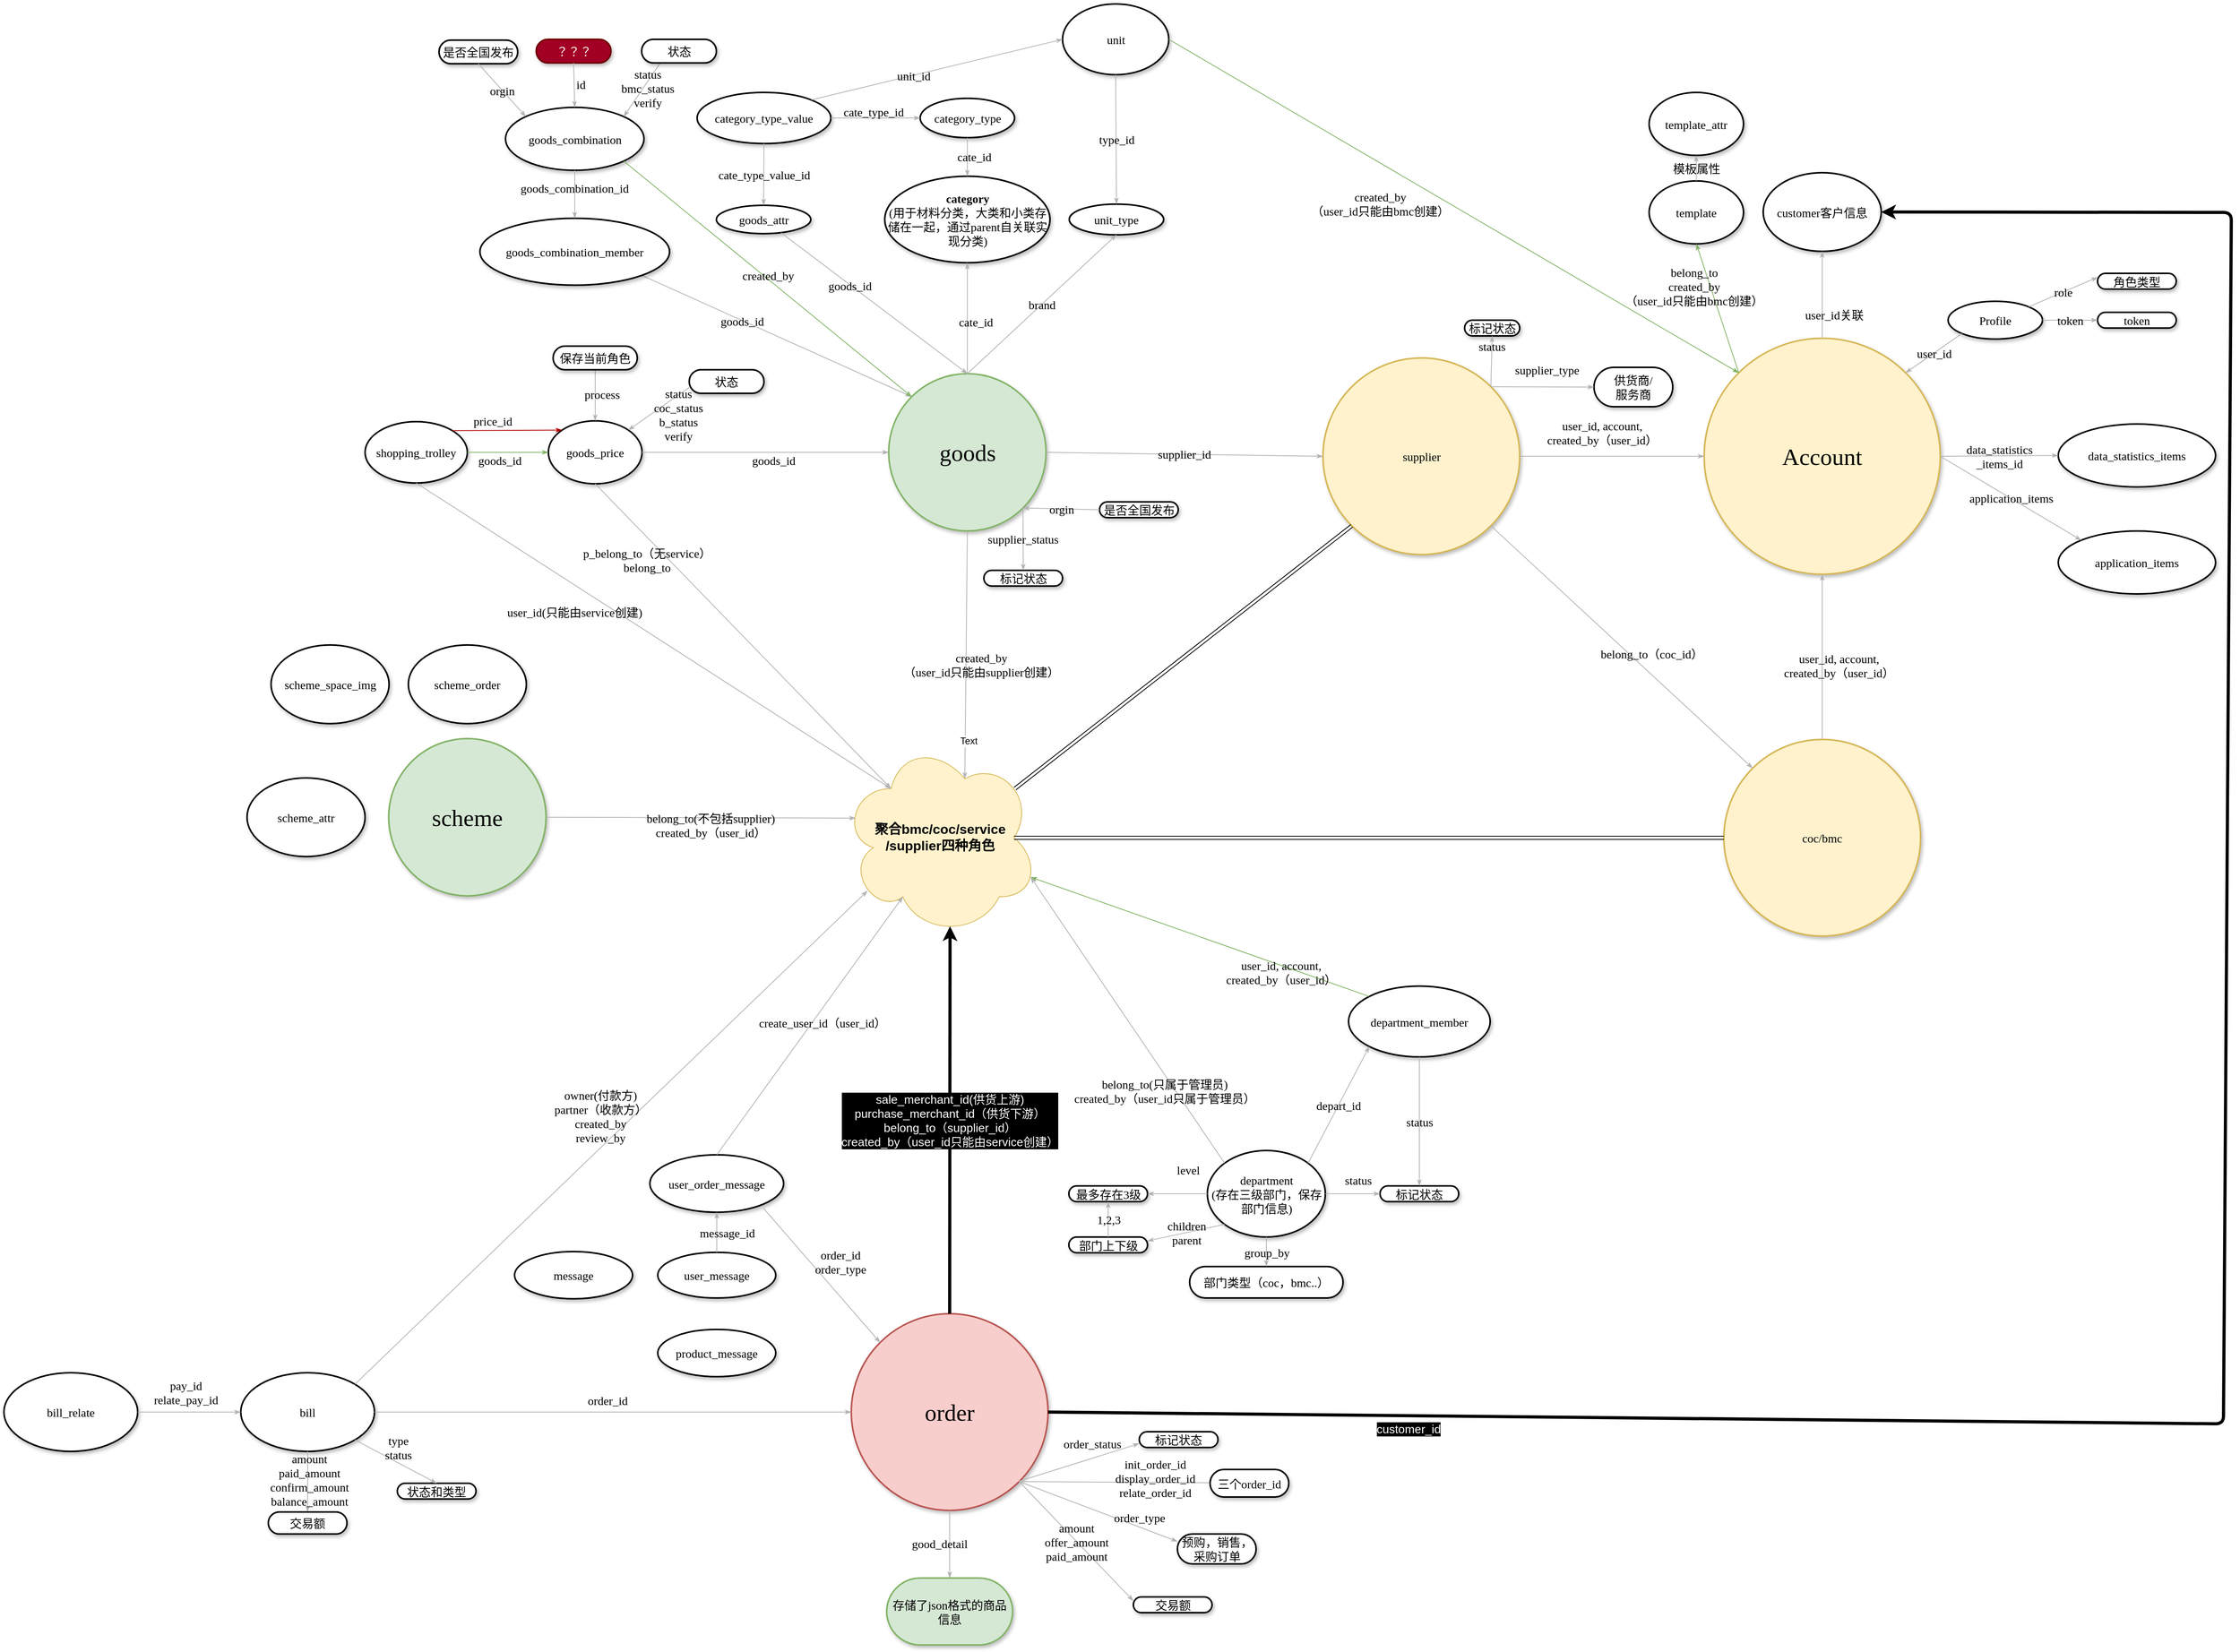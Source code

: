 <mxfile version="10.5.9" type="github"><diagram name="Page-1" id="ad52d381-51e7-2e0d-a935-2d0ddd2fd229"><mxGraphModel dx="7776" dy="3710" grid="1" gridSize="10" guides="1" tooltips="1" connect="1" arrows="1" fold="1" page="1" pageScale="1" pageWidth="1100" pageHeight="850" background="#ffffff" math="0" shadow="0"><root><mxCell id="0"/><mxCell id="1" parent="0"/><mxCell id="2c924340bb9dbf6c-3" value="&lt;span style=&quot;font-size: 15px&quot;&gt;Profile&lt;br&gt;&lt;/span&gt;" style="ellipse;whiteSpace=wrap;html=1;rounded=1;shadow=1;comic=0;labelBackgroundColor=none;strokeColor=#000000;strokeWidth=2;fillColor=#FFFFFF;fontFamily=Verdana;fontSize=15;fontColor=#000000;align=center;" parent="1" vertex="1"><mxGeometry x="820" y="113" width="120" height="48" as="geometry"/></mxCell><mxCell id="2c924340bb9dbf6c-4" value="Account" style="ellipse;whiteSpace=wrap;html=1;rounded=1;shadow=1;comic=0;labelBackgroundColor=none;strokeColor=#d6b656;strokeWidth=2;fillColor=#fff2cc;fontFamily=Verdana;fontSize=30;align=center;" parent="1" vertex="1"><mxGeometry x="510" y="160" width="300" height="300" as="geometry"/></mxCell><mxCell id="2c924340bb9dbf6c-5" value="&lt;span style=&quot;font-size: 15px;&quot;&gt;department_member&lt;/span&gt;" style="ellipse;whiteSpace=wrap;html=1;rounded=1;shadow=1;comic=0;labelBackgroundColor=none;strokeColor=#000000;strokeWidth=2;fillColor=#FFFFFF;fontFamily=Verdana;fontSize=15;fontColor=#000000;align=center;" parent="1" vertex="1"><mxGeometry x="58" y="983.5" width="180" height="90" as="geometry"/></mxCell><mxCell id="2c924340bb9dbf6c-7" value="&lt;span style=&quot;font-size: 15px;&quot;&gt;department&lt;br style=&quot;font-size: 15px;&quot;&gt;(存在三级部门，保存部门信息)&lt;br style=&quot;font-size: 15px;&quot;&gt;&lt;/span&gt;" style="ellipse;whiteSpace=wrap;html=1;rounded=1;shadow=1;comic=0;labelBackgroundColor=none;strokeColor=#000000;strokeWidth=2;fillColor=#FFFFFF;fontFamily=Verdana;fontSize=15;fontColor=#000000;align=center;" parent="1" vertex="1"><mxGeometry x="-121.5" y="1192.5" width="150" height="110" as="geometry"/></mxCell><mxCell id="2c924340bb9dbf6c-19" value="token" style="whiteSpace=wrap;html=1;rounded=1;shadow=1;comic=0;labelBackgroundColor=none;strokeColor=#000000;strokeWidth=2;fillColor=#FFFFFF;fontFamily=Verdana;fontSize=15;fontColor=#000000;align=center;arcSize=50;" parent="1" vertex="1"><mxGeometry x="1010" y="127" width="100" height="20" as="geometry"/></mxCell><mxCell id="2c924340bb9dbf6c-32" value="user_id" style="edgeStyle=none;rounded=1;html=1;labelBackgroundColor=none;startArrow=none;startFill=0;startSize=5;endArrow=classicThin;endFill=1;endSize=5;jettySize=auto;orthogonalLoop=1;strokeColor=#B3B3B3;strokeWidth=1;fontFamily=Verdana;fontSize=15;fontColor=#000000;exitX=0;exitY=1;exitDx=0;exitDy=0;entryX=1;entryY=0;entryDx=0;entryDy=0;" parent="1" source="2c924340bb9dbf6c-3" target="2c924340bb9dbf6c-4" edge="1"><mxGeometry relative="1" as="geometry"><mxPoint x="820" y="240" as="targetPoint"/></mxGeometry></mxCell><mxCell id="2c924340bb9dbf6c-33" value="user_id, account, &lt;br style=&quot;font-size: 15px;&quot;&gt;created_by（user_id）" style="edgeStyle=none;rounded=1;html=1;labelBackgroundColor=none;startArrow=none;startFill=0;startSize=5;endArrow=classicThin;endFill=1;endSize=5;jettySize=auto;orthogonalLoop=1;strokeColor=#82b366;strokeWidth=1;fontFamily=Verdana;fontSize=15;fontColor=#000000;entryX=0.96;entryY=0.7;entryDx=0;entryDy=0;exitX=0;exitY=0;exitDx=0;exitDy=0;entryPerimeter=0;fillColor=#d5e8d4;" parent="1" source="2c924340bb9dbf6c-5" target="U5jz_abGuq17dgjc9Hmv-58" edge="1"><mxGeometry x="-0.489" y="8" relative="1" as="geometry"><mxPoint x="780" y="570" as="sourcePoint"/><mxPoint y="1" as="offset"/></mxGeometry></mxCell><mxCell id="2c924340bb9dbf6c-40" value="token" style="edgeStyle=none;rounded=1;html=1;labelBackgroundColor=none;startArrow=none;startFill=0;startSize=5;endArrow=classicThin;endFill=1;endSize=5;jettySize=auto;orthogonalLoop=1;strokeColor=#B3B3B3;strokeWidth=1;fontFamily=Verdana;fontSize=15;fontColor=#000000;exitX=1;exitY=0.5;exitDx=0;exitDy=0;" parent="1" source="2c924340bb9dbf6c-3" target="2c924340bb9dbf6c-19" edge="1"><mxGeometry relative="1" as="geometry"/></mxCell><mxCell id="2c924340bb9dbf6c-49" value="relation" style="edgeStyle=none;rounded=1;html=1;labelBackgroundColor=none;startArrow=none;startFill=0;startSize=5;endArrow=classicThin;endFill=1;endSize=5;jettySize=auto;orthogonalLoop=1;strokeColor=#B3B3B3;strokeWidth=1;fontFamily=Verdana;fontSize=12;fontColor=#000000;entryX=0.5;entryY=1;" parent="1" edge="1"><mxGeometry relative="1" as="geometry"><mxPoint x="110" y="530" as="targetPoint"/></mxGeometry></mxCell><mxCell id="2c924340bb9dbf6c-52" value="&lt;span style=&quot;font-size: 15px&quot;&gt;data_statistics_items&lt;/span&gt;" style="ellipse;whiteSpace=wrap;html=1;rounded=1;shadow=1;comic=0;labelBackgroundColor=none;strokeColor=#000000;strokeWidth=2;fillColor=#FFFFFF;fontFamily=Verdana;fontSize=15;fontColor=#000000;align=center;" parent="1" vertex="1"><mxGeometry x="960" y="269" width="200" height="80" as="geometry"/></mxCell><mxCell id="2c924340bb9dbf6c-76" value="user_id, account, &lt;br style=&quot;font-size: 15px;&quot;&gt;created_by（user_id）" style="edgeStyle=none;rounded=1;html=1;labelBackgroundColor=none;startArrow=none;startFill=0;startSize=5;endArrow=classicThin;endFill=1;endSize=5;jettySize=auto;orthogonalLoop=1;strokeColor=#B3B3B3;strokeWidth=1;fontFamily=Verdana;fontSize=15;fontColor=#000000;exitX=0.5;exitY=0;exitDx=0;exitDy=0;entryX=0.5;entryY=1;entryDx=0;entryDy=0;" parent="1" source="U5jz_abGuq17dgjc9Hmv-27" target="2c924340bb9dbf6c-4" edge="1"><mxGeometry x="-0.099" y="-21" relative="1" as="geometry"><mxPoint x="548" y="310" as="targetPoint"/><mxPoint as="offset"/></mxGeometry></mxCell><mxCell id="U5jz_abGuq17dgjc9Hmv-7" value="角色类型" style="whiteSpace=wrap;html=1;rounded=1;shadow=1;comic=0;labelBackgroundColor=none;strokeColor=#000000;strokeWidth=2;fillColor=#FFFFFF;fontFamily=Verdana;fontSize=15;fontColor=#000000;align=center;arcSize=50;" parent="1" vertex="1"><mxGeometry x="1010" y="77.5" width="100" height="20" as="geometry"/></mxCell><mxCell id="U5jz_abGuq17dgjc9Hmv-15" value="role" style="edgeStyle=none;rounded=1;html=1;labelBackgroundColor=none;startArrow=none;startFill=0;startSize=5;endArrow=classicThin;endFill=1;endSize=5;jettySize=auto;orthogonalLoop=1;strokeColor=#B3B3B3;strokeWidth=1;fontFamily=Verdana;fontSize=15;fontColor=#000000;exitX=1;exitY=0;exitDx=0;exitDy=0;entryX=0;entryY=0.25;entryDx=0;entryDy=0;" parent="1" source="2c924340bb9dbf6c-3" target="U5jz_abGuq17dgjc9Hmv-7" edge="1"><mxGeometry relative="1" as="geometry"><mxPoint x="937" y="105" as="sourcePoint"/><mxPoint x="970" y="110.964" as="targetPoint"/></mxGeometry></mxCell><mxCell id="U5jz_abGuq17dgjc9Hmv-25" value="&lt;b style=&quot;font-size: 15px;&quot;&gt;category&lt;/b&gt;&lt;br style=&quot;font-size: 15px;&quot;&gt;(用于材料分类，大类和小类存储在一起，通过parent自关联实现分类)" style="ellipse;whiteSpace=wrap;html=1;rounded=1;shadow=1;comic=0;labelBackgroundColor=none;strokeColor=#000000;strokeWidth=2;fillColor=#FFFFFF;fontFamily=Verdana;fontSize=15;fontColor=#000000;align=center;" parent="1" vertex="1"><mxGeometry x="-531.5" y="-46" width="210" height="110" as="geometry"/></mxCell><mxCell id="U5jz_abGuq17dgjc9Hmv-26" value="&lt;span style=&quot;font-size: 30px;&quot;&gt;goods&lt;/span&gt;" style="ellipse;whiteSpace=wrap;html=1;rounded=1;shadow=1;comic=0;labelBackgroundColor=none;strokeColor=#82b366;strokeWidth=2;fillColor=#d5e8d4;fontFamily=Verdana;fontSize=30;align=center;" parent="1" vertex="1"><mxGeometry x="-526.5" y="205" width="200" height="200" as="geometry"/></mxCell><mxCell id="U5jz_abGuq17dgjc9Hmv-27" value="coc/bmc" style="ellipse;whiteSpace=wrap;html=1;rounded=1;shadow=1;comic=0;labelBackgroundColor=none;strokeColor=#d6b656;strokeWidth=2;fillColor=#fff2cc;fontFamily=Verdana;fontSize=15;align=center;" parent="1" vertex="1"><mxGeometry x="535" y="670" width="250" height="250" as="geometry"/></mxCell><mxCell id="U5jz_abGuq17dgjc9Hmv-28" value="customer客户信息" style="ellipse;whiteSpace=wrap;html=1;rounded=1;shadow=1;comic=0;labelBackgroundColor=none;strokeColor=#000000;strokeWidth=2;fillColor=#FFFFFF;fontFamily=Verdana;fontSize=15;fontColor=#000000;align=center;" parent="1" vertex="1"><mxGeometry x="585" y="-50.5" width="150" height="100" as="geometry"/></mxCell><mxCell id="U5jz_abGuq17dgjc9Hmv-29" value="user_id关联" style="edgeStyle=none;rounded=1;html=1;labelBackgroundColor=none;startArrow=none;startFill=0;startSize=5;endArrow=classicThin;endFill=1;endSize=5;jettySize=auto;orthogonalLoop=1;strokeColor=#B3B3B3;strokeWidth=1;fontFamily=Verdana;fontSize=15;fontColor=#000000;entryX=0.5;entryY=1;entryDx=0;entryDy=0;exitX=0.5;exitY=0;exitDx=0;exitDy=0;" parent="1" source="2c924340bb9dbf6c-4" target="U5jz_abGuq17dgjc9Hmv-28" edge="1"><mxGeometry x="-0.447" y="-15" relative="1" as="geometry"><mxPoint x="543.555" y="250.346" as="sourcePoint"/><mxPoint x="342" y="323" as="targetPoint"/><mxPoint as="offset"/></mxGeometry></mxCell><mxCell id="U5jz_abGuq17dgjc9Hmv-32" value="cate_id" style="edgeStyle=none;rounded=1;html=1;labelBackgroundColor=none;startArrow=none;startFill=0;startSize=5;endArrow=classicThin;endFill=1;endSize=5;jettySize=auto;orthogonalLoop=1;strokeColor=#B3B3B3;strokeWidth=1;fontFamily=Verdana;fontSize=15;fontColor=#000000;exitX=0.5;exitY=0;exitDx=0;exitDy=0;" parent="1" source="U5jz_abGuq17dgjc9Hmv-26" target="U5jz_abGuq17dgjc9Hmv-25" edge="1"><mxGeometry x="-0.057" y="-10" relative="1" as="geometry"><mxPoint x="-403.445" y="329.846" as="sourcePoint"/><mxPoint x="-605" y="402.5" as="targetPoint"/><mxPoint as="offset"/></mxGeometry></mxCell><mxCell id="U5jz_abGuq17dgjc9Hmv-33" value="created_by&lt;br&gt;（user_id只能由supplier创建）" style="edgeStyle=none;rounded=1;html=1;labelBackgroundColor=none;startArrow=none;startFill=0;startSize=5;endArrow=classicThin;endFill=1;endSize=5;jettySize=auto;orthogonalLoop=1;strokeColor=#B3B3B3;strokeWidth=1;fontFamily=Verdana;fontSize=15;fontColor=#000000;exitX=0.5;exitY=1;exitDx=0;exitDy=0;entryX=0.625;entryY=0.2;entryDx=0;entryDy=0;entryPerimeter=0;" parent="1" source="U5jz_abGuq17dgjc9Hmv-26" target="U5jz_abGuq17dgjc9Hmv-58" edge="1"><mxGeometry x="0.078" y="19" relative="1" as="geometry"><mxPoint x="369.5" y="191" as="sourcePoint"/><mxPoint x="-280" y="640" as="targetPoint"/><Array as="points"/><mxPoint as="offset"/></mxGeometry></mxCell><mxCell id="-3gBAvEciAVChtTSzJy9-16" value="Text" style="text;html=1;resizable=0;points=[];align=center;verticalAlign=middle;labelBackgroundColor=#ffffff;" parent="U5jz_abGuq17dgjc9Hmv-33" vertex="1" connectable="0"><mxGeometry x="0.694" y="5" relative="1" as="geometry"><mxPoint x="-1" as="offset"/></mxGeometry></mxCell><mxCell id="U5jz_abGuq17dgjc9Hmv-36" value="&lt;span style=&quot;font-size: 15px;&quot;&gt;部门上下级&lt;/span&gt;" style="whiteSpace=wrap;html=1;rounded=1;shadow=1;comic=0;labelBackgroundColor=none;strokeColor=#000000;strokeWidth=2;fillColor=#FFFFFF;fontFamily=Verdana;fontSize=15;fontColor=#000000;align=center;arcSize=50;" parent="1" vertex="1"><mxGeometry x="-297.5" y="1302.5" width="100" height="20" as="geometry"/></mxCell><mxCell id="U5jz_abGuq17dgjc9Hmv-37" value="children &lt;br style=&quot;font-size: 15px;&quot;&gt;parent" style="edgeStyle=none;rounded=1;html=1;labelBackgroundColor=none;startArrow=none;startFill=0;startSize=5;endArrow=classicThin;endFill=1;endSize=5;jettySize=auto;orthogonalLoop=1;strokeColor=#B3B3B3;strokeWidth=1;fontFamily=Verdana;fontSize=15;fontColor=#000000;exitX=0;exitY=1;exitDx=0;exitDy=0;entryX=1;entryY=0.25;entryDx=0;entryDy=0;" parent="1" source="2c924340bb9dbf6c-7" target="U5jz_abGuq17dgjc9Hmv-36" edge="1"><mxGeometry relative="1" as="geometry"><mxPoint x="-44.685" y="1193.956" as="sourcePoint"/><mxPoint x="32.214" y="1316" as="targetPoint"/></mxGeometry></mxCell><mxCell id="U5jz_abGuq17dgjc9Hmv-39" value="belong_to(只属于管理员)&lt;br&gt;created_by（user_id只属于管理员）&lt;br&gt;" style="edgeStyle=none;rounded=1;html=1;labelBackgroundColor=none;startArrow=none;startFill=0;startSize=5;endArrow=classicThin;endFill=1;endSize=5;jettySize=auto;orthogonalLoop=1;strokeColor=#B3B3B3;strokeWidth=1;fontFamily=Verdana;fontSize=15;fontColor=#000000;entryX=0.96;entryY=0.7;entryDx=0;entryDy=0;entryPerimeter=0;exitX=0;exitY=0;exitDx=0;exitDy=0;" parent="1" source="2c924340bb9dbf6c-7" target="U5jz_abGuq17dgjc9Hmv-58" edge="1"><mxGeometry x="-0.459" y="12" relative="1" as="geometry"><mxPoint x="-120" y="1050" as="sourcePoint"/><mxPoint x="284.118" y="820.029" as="targetPoint"/><mxPoint as="offset"/></mxGeometry></mxCell><mxCell id="U5jz_abGuq17dgjc9Hmv-41" value="depart_id" style="edgeStyle=none;rounded=1;html=1;labelBackgroundColor=none;startArrow=none;startFill=0;startSize=5;endArrow=classicThin;endFill=1;endSize=5;jettySize=auto;orthogonalLoop=1;strokeColor=#B3B3B3;strokeWidth=1;fontFamily=Verdana;fontSize=15;fontColor=#000000;exitX=1;exitY=0;exitDx=0;exitDy=0;entryX=0;entryY=1;entryDx=0;entryDy=0;" parent="1" source="2c924340bb9dbf6c-7" target="2c924340bb9dbf6c-5" edge="1"><mxGeometry relative="1" as="geometry"><mxPoint x="-116.303" y="1362.257" as="sourcePoint"/><mxPoint x="-35.667" y="1379.5" as="targetPoint"/></mxGeometry></mxCell><mxCell id="U5jz_abGuq17dgjc9Hmv-44" value="部门类型（coc，bmc..）" style="whiteSpace=wrap;html=1;rounded=1;shadow=1;comic=0;labelBackgroundColor=none;strokeColor=#000000;strokeWidth=2;fillColor=#FFFFFF;fontFamily=Verdana;fontSize=15;fontColor=#000000;align=center;arcSize=50;" parent="1" vertex="1"><mxGeometry x="-144" y="1340" width="195" height="40" as="geometry"/></mxCell><mxCell id="U5jz_abGuq17dgjc9Hmv-45" value="group_by" style="edgeStyle=none;rounded=1;html=1;labelBackgroundColor=none;startArrow=none;startFill=0;startSize=5;endArrow=classicThin;endFill=1;endSize=5;jettySize=auto;orthogonalLoop=1;strokeColor=#B3B3B3;strokeWidth=1;fontFamily=Verdana;fontSize=15;fontColor=#000000;exitX=0.5;exitY=1;exitDx=0;exitDy=0;entryX=0.5;entryY=0;entryDx=0;entryDy=0;" parent="1" source="2c924340bb9dbf6c-7" target="U5jz_abGuq17dgjc9Hmv-44" edge="1"><mxGeometry relative="1" as="geometry"><mxPoint x="-161.803" y="1428.757" as="sourcePoint"/><mxPoint x="-81.167" y="1446" as="targetPoint"/></mxGeometry></mxCell><mxCell id="U5jz_abGuq17dgjc9Hmv-47" value="最多存在3级" style="whiteSpace=wrap;html=1;rounded=1;shadow=1;comic=0;labelBackgroundColor=none;strokeColor=#000000;strokeWidth=2;fillColor=#FFFFFF;fontFamily=Verdana;fontSize=15;fontColor=#000000;align=center;arcSize=50;" parent="1" vertex="1"><mxGeometry x="-297.5" y="1237.5" width="100" height="20" as="geometry"/></mxCell><mxCell id="U5jz_abGuq17dgjc9Hmv-48" value="level" style="edgeStyle=none;rounded=1;html=1;labelBackgroundColor=none;startArrow=none;startFill=0;startSize=5;endArrow=classicThin;endFill=1;endSize=5;jettySize=auto;orthogonalLoop=1;strokeColor=#B3B3B3;strokeWidth=1;fontFamily=Verdana;fontSize=15;fontColor=#000000;exitX=0;exitY=0.5;exitDx=0;exitDy=0;entryX=1;entryY=0.5;entryDx=0;entryDy=0;" parent="1" source="2c924340bb9dbf6c-7" target="U5jz_abGuq17dgjc9Hmv-47" edge="1"><mxGeometry x="-0.325" y="-31" relative="1" as="geometry"><mxPoint x="-301.5" y="1371" as="sourcePoint"/><mxPoint x="-371.5" y="1371" as="targetPoint"/><mxPoint x="1" as="offset"/></mxGeometry></mxCell><mxCell id="U5jz_abGuq17dgjc9Hmv-50" value="1,2,3" style="edgeStyle=none;rounded=1;html=1;labelBackgroundColor=none;startArrow=none;startFill=0;startSize=5;endArrow=classicThin;endFill=1;endSize=5;jettySize=auto;orthogonalLoop=1;strokeColor=#B3B3B3;strokeWidth=1;fontFamily=Verdana;fontSize=15;fontColor=#000000;exitX=0.5;exitY=0;exitDx=0;exitDy=0;entryX=0.5;entryY=1;entryDx=0;entryDy=0;" parent="1" source="U5jz_abGuq17dgjc9Hmv-36" target="U5jz_abGuq17dgjc9Hmv-47" edge="1"><mxGeometry relative="1" as="geometry"><mxPoint x="-508.5" y="1426.5" as="sourcePoint"/><mxPoint x="-578.5" y="1476.5" as="targetPoint"/></mxGeometry></mxCell><mxCell id="U5jz_abGuq17dgjc9Hmv-51" value="&lt;span style=&quot;font-size: 15px;&quot;&gt;标记状态&lt;/span&gt;" style="whiteSpace=wrap;html=1;rounded=1;shadow=1;comic=0;labelBackgroundColor=none;strokeColor=#000000;strokeWidth=2;fillColor=#FFFFFF;fontFamily=Verdana;fontSize=15;fontColor=#000000;align=center;arcSize=50;" parent="1" vertex="1"><mxGeometry x="98" y="1237.5" width="100" height="20" as="geometry"/></mxCell><mxCell id="U5jz_abGuq17dgjc9Hmv-52" value="status" style="edgeStyle=none;rounded=1;html=1;labelBackgroundColor=none;startArrow=none;startFill=0;startSize=5;endArrow=classicThin;endFill=1;endSize=5;jettySize=auto;orthogonalLoop=1;strokeColor=#B3B3B3;strokeWidth=1;fontFamily=Verdana;fontSize=15;fontColor=#000000;exitX=0.5;exitY=1;exitDx=0;exitDy=0;entryX=0.5;entryY=0;entryDx=0;entryDy=0;" parent="1" source="2c924340bb9dbf6c-5" target="U5jz_abGuq17dgjc9Hmv-51" edge="1"><mxGeometry relative="1" as="geometry"><mxPoint x="399.093" y="1429.909" as="sourcePoint"/><mxPoint x="473.5" y="1442.667" as="targetPoint"/></mxGeometry></mxCell><mxCell id="U5jz_abGuq17dgjc9Hmv-54" value="status" style="edgeStyle=none;rounded=1;html=1;labelBackgroundColor=none;startArrow=none;startFill=0;startSize=5;endArrow=classicThin;endFill=1;endSize=5;jettySize=auto;orthogonalLoop=1;strokeColor=#B3B3B3;strokeWidth=1;fontFamily=Verdana;fontSize=15;fontColor=#000000;exitX=1;exitY=0.5;exitDx=0;exitDy=0;entryX=0;entryY=0.5;entryDx=0;entryDy=0;" parent="1" source="2c924340bb9dbf6c-7" target="U5jz_abGuq17dgjc9Hmv-51" edge="1"><mxGeometry x="0.203" y="18" relative="1" as="geometry"><mxPoint x="-431.5" y="1446" as="sourcePoint"/><mxPoint x="-282.833" y="1320.333" as="targetPoint"/><mxPoint x="-1" as="offset"/></mxGeometry></mxCell><mxCell id="U5jz_abGuq17dgjc9Hmv-55" value="supplier" style="ellipse;whiteSpace=wrap;html=1;rounded=1;shadow=1;comic=0;labelBackgroundColor=none;strokeColor=#d6b656;strokeWidth=2;fillColor=#fff2cc;fontFamily=Verdana;fontSize=15;align=center;" parent="1" vertex="1"><mxGeometry x="25.5" y="185" width="250" height="250" as="geometry"/></mxCell><mxCell id="U5jz_abGuq17dgjc9Hmv-56" value="user_id, account, &lt;br style=&quot;font-size: 15px;&quot;&gt;created_by（user_id）" style="edgeStyle=none;rounded=1;html=1;labelBackgroundColor=none;startArrow=none;startFill=0;startSize=5;endArrow=classicThin;endFill=1;endSize=5;jettySize=auto;orthogonalLoop=1;strokeColor=#B3B3B3;strokeWidth=1;fontFamily=Verdana;fontSize=15;fontColor=#000000;entryX=0;entryY=0.5;entryDx=0;entryDy=0;exitX=1;exitY=0.5;exitDx=0;exitDy=0;" parent="1" source="U5jz_abGuq17dgjc9Hmv-55" target="2c924340bb9dbf6c-4" edge="1"><mxGeometry x="-0.111" y="30" relative="1" as="geometry"><mxPoint x="210" y="350" as="sourcePoint"/><mxPoint x="342" y="448" as="targetPoint"/><mxPoint as="offset"/></mxGeometry></mxCell><mxCell id="U5jz_abGuq17dgjc9Hmv-57" value="belong_to（coc_id）" style="edgeStyle=none;rounded=1;html=1;labelBackgroundColor=none;startArrow=none;startFill=0;startSize=5;endArrow=classicThin;endFill=1;endSize=5;jettySize=auto;orthogonalLoop=1;strokeColor=#B3B3B3;strokeWidth=1;fontFamily=Verdana;fontSize=15;fontColor=#000000;exitX=1;exitY=1;exitDx=0;exitDy=0;entryX=0;entryY=0;entryDx=0;entryDy=0;" parent="1" source="U5jz_abGuq17dgjc9Hmv-55" target="U5jz_abGuq17dgjc9Hmv-27" edge="1"><mxGeometry x="0.149" y="19" relative="1" as="geometry"><mxPoint x="372" y="666" as="sourcePoint"/><mxPoint x="90" y="570" as="targetPoint"/><mxPoint as="offset"/></mxGeometry></mxCell><mxCell id="U5jz_abGuq17dgjc9Hmv-58" value="&lt;font style=&quot;font-size: 17px&quot;&gt;&lt;b&gt;聚合bmc/coc/service&lt;br&gt;/supplier四种角色&lt;/b&gt;&lt;/font&gt;" style="ellipse;shape=cloud;whiteSpace=wrap;html=1;fillColor=#fff2cc;strokeColor=#d6b656;" parent="1" vertex="1"><mxGeometry x="-586" y="670" width="250" height="250" as="geometry"/></mxCell><mxCell id="U5jz_abGuq17dgjc9Hmv-63" value="供货商/&lt;br style=&quot;font-size: 15px;&quot;&gt;服务商" style="whiteSpace=wrap;html=1;rounded=1;shadow=1;comic=0;labelBackgroundColor=none;strokeColor=#000000;strokeWidth=2;fillColor=#FFFFFF;fontFamily=Verdana;fontSize=15;fontColor=#000000;align=center;arcSize=50;" parent="1" vertex="1"><mxGeometry x="370" y="197" width="100" height="50" as="geometry"/></mxCell><mxCell id="U5jz_abGuq17dgjc9Hmv-64" value="&lt;span style=&quot;font-size: 15px;&quot;&gt;supplier_type&lt;/span&gt;" style="edgeStyle=none;rounded=1;html=1;labelBackgroundColor=none;startArrow=none;startFill=0;startSize=5;endArrow=classicThin;endFill=1;endSize=5;jettySize=auto;orthogonalLoop=1;strokeColor=#B3B3B3;strokeWidth=1;fontFamily=Verdana;fontSize=15;fontColor=#000000;exitX=1;exitY=0;exitDx=0;exitDy=0;entryX=0;entryY=0.5;entryDx=0;entryDy=0;" parent="1" source="U5jz_abGuq17dgjc9Hmv-55" target="U5jz_abGuq17dgjc9Hmv-63" edge="1"><mxGeometry x="0.084" y="22" relative="1" as="geometry"><mxPoint x="-223" y="735" as="sourcePoint"/><mxPoint x="-312" y="635" as="targetPoint"/><mxPoint as="offset"/></mxGeometry></mxCell><mxCell id="U5jz_abGuq17dgjc9Hmv-67" value="supplier_id" style="edgeStyle=none;rounded=1;html=1;labelBackgroundColor=none;startArrow=none;startFill=0;startSize=5;endArrow=classicThin;endFill=1;endSize=5;jettySize=auto;orthogonalLoop=1;strokeColor=#B3B3B3;strokeWidth=1;fontFamily=Verdana;fontSize=15;fontColor=#000000;entryX=0;entryY=0.5;entryDx=0;entryDy=0;exitX=1;exitY=0.5;exitDx=0;exitDy=0;" parent="1" source="U5jz_abGuq17dgjc9Hmv-26" target="U5jz_abGuq17dgjc9Hmv-55" edge="1"><mxGeometry relative="1" as="geometry"><mxPoint x="-160" y="460" as="sourcePoint"/><mxPoint x="-127.5" y="300" as="targetPoint"/></mxGeometry></mxCell><mxCell id="U5jz_abGuq17dgjc9Hmv-68" value="&lt;span style=&quot;font-size: 15px;&quot;&gt;标记状态&lt;/span&gt;" style="whiteSpace=wrap;html=1;rounded=1;shadow=1;comic=0;labelBackgroundColor=none;strokeColor=#000000;strokeWidth=2;fillColor=#FFFFFF;fontFamily=Verdana;fontSize=15;fontColor=#000000;align=center;arcSize=50;" parent="1" vertex="1"><mxGeometry x="205.5" y="137" width="70" height="20" as="geometry"/></mxCell><mxCell id="U5jz_abGuq17dgjc9Hmv-69" value="status" style="edgeStyle=none;rounded=1;html=1;labelBackgroundColor=none;startArrow=none;startFill=0;startSize=5;endArrow=classicThin;endFill=1;endSize=5;jettySize=auto;orthogonalLoop=1;strokeColor=#B3B3B3;strokeWidth=1;fontFamily=Verdana;fontSize=15;fontColor=#000000;exitX=1;exitY=0;exitDx=0;exitDy=0;entryX=0.5;entryY=1;entryDx=0;entryDy=0;" parent="1" source="U5jz_abGuq17dgjc9Hmv-55" target="U5jz_abGuq17dgjc9Hmv-68" edge="1"><mxGeometry x="0.6" relative="1" as="geometry"><mxPoint x="-333" y="465" as="sourcePoint"/><mxPoint x="-163" y="456.667" as="targetPoint"/><mxPoint as="offset"/></mxGeometry></mxCell><mxCell id="U5jz_abGuq17dgjc9Hmv-72" value="&lt;span style=&quot;font-size: 15px;&quot;&gt;是否全国发布&lt;/span&gt;" style="whiteSpace=wrap;html=1;rounded=1;shadow=1;comic=0;labelBackgroundColor=none;strokeColor=#000000;strokeWidth=2;fillColor=#FFFFFF;fontFamily=Verdana;fontSize=15;fontColor=#000000;align=center;arcSize=50;" parent="1" vertex="1"><mxGeometry x="-258.5" y="368" width="100" height="20" as="geometry"/></mxCell><mxCell id="U5jz_abGuq17dgjc9Hmv-73" value="orgin" style="edgeStyle=none;rounded=1;html=1;labelBackgroundColor=none;startArrow=none;startFill=0;startSize=5;endArrow=classicThin;endFill=1;endSize=5;jettySize=auto;orthogonalLoop=1;strokeColor=#B3B3B3;strokeWidth=1;fontFamily=Verdana;fontSize=15;fontColor=#000000;entryX=1;entryY=1;entryDx=0;entryDy=0;exitX=0;exitY=0.5;exitDx=0;exitDy=0;" parent="1" source="U5jz_abGuq17dgjc9Hmv-72" target="U5jz_abGuq17dgjc9Hmv-26" edge="1"><mxGeometry relative="1" as="geometry"><mxPoint x="-367" y="170" as="sourcePoint"/><mxPoint x="-366.5" y="230" as="targetPoint"/></mxGeometry></mxCell><mxCell id="U5jz_abGuq17dgjc9Hmv-74" value="&lt;span style=&quot;font-size: 15px;&quot;&gt;标记状态&lt;/span&gt;" style="whiteSpace=wrap;html=1;rounded=1;shadow=1;comic=0;labelBackgroundColor=none;strokeColor=#000000;strokeWidth=2;fillColor=#FFFFFF;fontFamily=Verdana;fontSize=15;fontColor=#000000;align=center;arcSize=50;" parent="1" vertex="1"><mxGeometry x="-405.5" y="455" width="100" height="20" as="geometry"/></mxCell><mxCell id="U5jz_abGuq17dgjc9Hmv-75" value="supplier_status" style="edgeStyle=none;rounded=1;html=1;labelBackgroundColor=none;startArrow=none;startFill=0;startSize=5;endArrow=classicThin;endFill=1;endSize=5;jettySize=auto;orthogonalLoop=1;strokeColor=#B3B3B3;strokeWidth=1;fontFamily=Verdana;fontSize=15;fontColor=#000000;exitX=1;exitY=1;exitDx=0;exitDy=0;entryX=0.5;entryY=0;entryDx=0;entryDy=0;" parent="1" source="U5jz_abGuq17dgjc9Hmv-26" target="U5jz_abGuq17dgjc9Hmv-74" edge="1"><mxGeometry relative="1" as="geometry"><mxPoint x="-448.833" y="697.167" as="sourcePoint"/><mxPoint x="-437.5" y="574.167" as="targetPoint"/></mxGeometry></mxCell><mxCell id="U5jz_abGuq17dgjc9Hmv-76" value="&lt;span style=&quot;font-size: 15px;&quot;&gt;unit&lt;/span&gt;" style="ellipse;whiteSpace=wrap;html=1;rounded=1;shadow=1;comic=0;labelBackgroundColor=none;strokeColor=#000000;strokeWidth=2;fillColor=#FFFFFF;fontFamily=Verdana;fontSize=15;fontColor=#000000;align=center;" parent="1" vertex="1"><mxGeometry x="-305.5" y="-265" width="135" height="90" as="geometry"/></mxCell><mxCell id="U5jz_abGuq17dgjc9Hmv-77" value="created_by&lt;br&gt;（user_id只能由bmc创建）" style="edgeStyle=none;rounded=1;html=1;labelBackgroundColor=none;startArrow=none;startFill=0;startSize=5;endArrow=classicThin;endFill=1;endSize=5;jettySize=auto;orthogonalLoop=1;strokeColor=#82b366;strokeWidth=1;fontFamily=Verdana;fontSize=15;fontColor=#000000;exitX=1;exitY=0.5;exitDx=0;exitDy=0;fillColor=#d5e8d4;entryX=0;entryY=0;entryDx=0;entryDy=0;" parent="1" source="U5jz_abGuq17dgjc9Hmv-76" target="2c924340bb9dbf6c-4" edge="1"><mxGeometry x="-0.192" y="-45" relative="1" as="geometry"><mxPoint x="138.5" y="171" as="sourcePoint"/><mxPoint x="-170" y="280" as="targetPoint"/><Array as="points"/><mxPoint x="-1" y="-1" as="offset"/></mxGeometry></mxCell><mxCell id="U5jz_abGuq17dgjc9Hmv-78" value="&lt;span style=&quot;font-size: 15px;&quot;&gt;unit_type&lt;/span&gt;" style="ellipse;whiteSpace=wrap;html=1;rounded=1;shadow=1;comic=0;labelBackgroundColor=none;strokeColor=#000000;strokeWidth=2;fillColor=#FFFFFF;fontFamily=Verdana;fontSize=15;fontColor=#000000;align=center;" parent="1" vertex="1"><mxGeometry x="-297" y="-10.5" width="120" height="39" as="geometry"/></mxCell><mxCell id="U5jz_abGuq17dgjc9Hmv-79" value="type_id" style="edgeStyle=none;rounded=1;html=1;labelBackgroundColor=none;startArrow=none;startFill=0;startSize=5;endArrow=classicThin;endFill=1;endSize=5;jettySize=auto;orthogonalLoop=1;strokeColor=#B3B3B3;strokeWidth=1;fontFamily=Verdana;fontSize=15;fontColor=#000000;exitX=0.5;exitY=1;exitDx=0;exitDy=0;shadow=0;entryX=0.5;entryY=0;entryDx=0;entryDy=0;" parent="1" source="U5jz_abGuq17dgjc9Hmv-76" target="U5jz_abGuq17dgjc9Hmv-78" edge="1"><mxGeometry relative="1" as="geometry"><mxPoint x="-58" y="-75" as="sourcePoint"/><mxPoint x="-232.5" y="-80" as="targetPoint"/></mxGeometry></mxCell><mxCell id="U5jz_abGuq17dgjc9Hmv-80" value="brand" style="edgeStyle=none;rounded=1;html=1;labelBackgroundColor=none;startArrow=none;startFill=0;startSize=5;endArrow=classicThin;endFill=1;endSize=5;jettySize=auto;orthogonalLoop=1;strokeColor=#B3B3B3;strokeWidth=1;fontFamily=Verdana;fontSize=15;fontColor=#000000;exitX=0.5;exitY=0;exitDx=0;exitDy=0;shadow=0;entryX=0.5;entryY=1;entryDx=0;entryDy=0;" parent="1" source="U5jz_abGuq17dgjc9Hmv-26" target="U5jz_abGuq17dgjc9Hmv-78" edge="1"><mxGeometry relative="1" as="geometry"><mxPoint x="-505" y="60" as="sourcePoint"/><mxPoint x="-505" y="20" as="targetPoint"/><Array as="points"/></mxGeometry></mxCell><mxCell id="U5jz_abGuq17dgjc9Hmv-81" value="&lt;span style=&quot;font-size: 15px;&quot;&gt;goods_price&lt;/span&gt;" style="ellipse;whiteSpace=wrap;html=1;rounded=1;shadow=1;comic=0;labelBackgroundColor=none;strokeColor=#000000;strokeWidth=2;fillColor=#FFFFFF;fontFamily=Verdana;fontSize=15;fontColor=#000000;align=center;" parent="1" vertex="1"><mxGeometry x="-959" y="265" width="119" height="80" as="geometry"/></mxCell><mxCell id="U5jz_abGuq17dgjc9Hmv-82" value="goods_id" style="edgeStyle=none;rounded=1;html=1;labelBackgroundColor=none;startArrow=none;startFill=0;startSize=5;endArrow=classicThin;endFill=1;endSize=5;jettySize=auto;orthogonalLoop=1;strokeColor=#B3B3B3;strokeWidth=1;fontFamily=Verdana;fontSize=15;fontColor=#000000;entryX=0;entryY=0.5;entryDx=0;entryDy=0;exitX=1;exitY=0.5;exitDx=0;exitDy=0;" parent="1" source="U5jz_abGuq17dgjc9Hmv-81" target="U5jz_abGuq17dgjc9Hmv-26" edge="1"><mxGeometry x="0.062" y="-10" relative="1" as="geometry"><mxPoint x="-545" y="340" as="sourcePoint"/><mxPoint x="-154" y="340" as="targetPoint"/><Array as="points"/><mxPoint as="offset"/></mxGeometry></mxCell><mxCell id="U5jz_abGuq17dgjc9Hmv-84" value="p_belong_to（无service）&lt;br&gt;belong_to&lt;br&gt;" style="edgeStyle=none;rounded=1;html=1;labelBackgroundColor=none;startArrow=none;startFill=0;startSize=5;endArrow=classicThin;endFill=1;endSize=5;jettySize=auto;orthogonalLoop=1;strokeColor=#B3B3B3;strokeWidth=1;fontFamily=Verdana;fontSize=15;fontColor=#000000;exitX=0.5;exitY=1;exitDx=0;exitDy=0;entryX=0.25;entryY=0.25;entryDx=0;entryDy=0;entryPerimeter=0;" parent="1" source="U5jz_abGuq17dgjc9Hmv-81" target="U5jz_abGuq17dgjc9Hmv-58" edge="1"><mxGeometry x="-0.576" y="-20" relative="1" as="geometry"><mxPoint x="-188.5" y="260" as="sourcePoint"/><mxPoint x="-270" y="690" as="targetPoint"/><Array as="points"/><mxPoint y="1" as="offset"/></mxGeometry></mxCell><mxCell id="U5jz_abGuq17dgjc9Hmv-86" value="status&lt;br style=&quot;font-size: 15px&quot;&gt;coc_status&lt;br style=&quot;font-size: 15px&quot;&gt;b_status&lt;br&gt;verify&lt;br style=&quot;font-size: 15px&quot;&gt;" style="edgeStyle=none;rounded=1;html=1;labelBackgroundColor=none;startArrow=none;startFill=0;startSize=5;endArrow=classicThin;endFill=1;endSize=5;jettySize=auto;orthogonalLoop=1;strokeColor=#B3B3B3;strokeWidth=1;fontFamily=Verdana;fontSize=15;fontColor=#000000;exitX=0;exitY=0.75;exitDx=0;exitDy=0;entryX=1;entryY=0;entryDx=0;entryDy=0;" parent="1" source="vxBABl8zbXgp94vM_QHU-1" target="U5jz_abGuq17dgjc9Hmv-81" edge="1"><mxGeometry x="-0.343" y="20" relative="1" as="geometry"><mxPoint x="-960.5" y="313" as="sourcePoint"/><mxPoint x="-854.5" y="277" as="targetPoint"/><Array as="points"/><mxPoint as="offset"/></mxGeometry></mxCell><mxCell id="vxBABl8zbXgp94vM_QHU-1" value="&lt;span style=&quot;font-size: 15px&quot;&gt;状态&lt;/span&gt;" style="whiteSpace=wrap;html=1;rounded=1;shadow=1;comic=0;labelBackgroundColor=none;strokeColor=#000000;strokeWidth=2;fillColor=#FFFFFF;fontFamily=Verdana;fontSize=15;fontColor=#000000;align=center;arcSize=50;" parent="1" vertex="1"><mxGeometry x="-780" y="200" width="95" height="30" as="geometry"/></mxCell><mxCell id="vxBABl8zbXgp94vM_QHU-5" value="process" style="edgeStyle=none;rounded=1;html=1;labelBackgroundColor=none;startArrow=none;startFill=0;startSize=5;endArrow=classicThin;endFill=1;endSize=5;jettySize=auto;orthogonalLoop=1;strokeColor=#B3B3B3;strokeWidth=1;fontFamily=Verdana;fontSize=15;fontColor=#000000;entryX=0.5;entryY=0;entryDx=0;entryDy=0;exitX=0.5;exitY=1;exitDx=0;exitDy=0;" parent="1" source="-3gBAvEciAVChtTSzJy9-27" target="U5jz_abGuq17dgjc9Hmv-81" edge="1"><mxGeometry x="-0.049" y="8" relative="1" as="geometry"><mxPoint x="-916.333" y="209.667" as="sourcePoint"/><mxPoint x="-888.441" y="288.176" as="targetPoint"/><Array as="points"/><mxPoint as="offset"/></mxGeometry></mxCell><mxCell id="vxBABl8zbXgp94vM_QHU-6" value="&lt;span style=&quot;font-size: 15px;&quot;&gt;goods_attr&lt;/span&gt;" style="ellipse;whiteSpace=wrap;html=1;rounded=1;shadow=1;comic=0;labelBackgroundColor=none;strokeColor=#000000;strokeWidth=2;fillColor=#FFFFFF;fontFamily=Verdana;fontSize=15;fontColor=#000000;align=center;" parent="1" vertex="1"><mxGeometry x="-745.5" y="-9" width="120" height="36" as="geometry"/></mxCell><mxCell id="vxBABl8zbXgp94vM_QHU-7" value="goods_id" style="edgeStyle=none;rounded=1;html=1;labelBackgroundColor=none;startArrow=none;startFill=0;startSize=5;endArrow=classicThin;endFill=1;endSize=5;jettySize=auto;orthogonalLoop=1;strokeColor=#B3B3B3;strokeWidth=1;fontFamily=Verdana;fontSize=15;fontColor=#000000;entryX=0.5;entryY=0;entryDx=0;entryDy=0;" parent="1" source="vxBABl8zbXgp94vM_QHU-6" target="U5jz_abGuq17dgjc9Hmv-26" edge="1"><mxGeometry x="-0.257" y="-1" relative="1" as="geometry"><mxPoint x="-713.5" y="235" as="sourcePoint"/><mxPoint x="-637.5" y="252.167" as="targetPoint"/><Array as="points"/><mxPoint as="offset"/></mxGeometry></mxCell><mxCell id="vxBABl8zbXgp94vM_QHU-8" value="&lt;span style=&quot;font-size: 15px;&quot;&gt;category_type_value&lt;/span&gt;" style="ellipse;whiteSpace=wrap;html=1;rounded=1;shadow=1;comic=0;labelBackgroundColor=none;strokeColor=#000000;strokeWidth=2;fillColor=#FFFFFF;fontFamily=Verdana;fontSize=15;fontColor=#000000;align=center;" parent="1" vertex="1"><mxGeometry x="-770" y="-152.5" width="170" height="65" as="geometry"/></mxCell><mxCell id="vxBABl8zbXgp94vM_QHU-9" value="&lt;span style=&quot;font-size: 15px;&quot;&gt;category_type&lt;/span&gt;" style="ellipse;whiteSpace=wrap;html=1;rounded=1;shadow=1;comic=0;labelBackgroundColor=none;strokeColor=#000000;strokeWidth=2;fillColor=#FFFFFF;fontFamily=Verdana;fontSize=15;fontColor=#000000;align=center;" parent="1" vertex="1"><mxGeometry x="-486.5" y="-145" width="120" height="50" as="geometry"/></mxCell><mxCell id="vxBABl8zbXgp94vM_QHU-10" value="cate_id" style="edgeStyle=none;rounded=1;html=1;labelBackgroundColor=none;startArrow=none;startFill=0;startSize=5;endArrow=classicThin;endFill=1;endSize=5;jettySize=auto;orthogonalLoop=1;strokeColor=#B3B3B3;strokeWidth=1;fontFamily=Verdana;fontSize=15;fontColor=#000000;entryX=0.5;entryY=0;entryDx=0;entryDy=0;exitX=0.5;exitY=1;exitDx=0;exitDy=0;" parent="1" source="vxBABl8zbXgp94vM_QHU-9" target="U5jz_abGuq17dgjc9Hmv-25" edge="1"><mxGeometry x="-0.049" y="8" relative="1" as="geometry"><mxPoint x="-564.0" y="-90" as="sourcePoint"/><mxPoint x="-488" y="-72.833" as="targetPoint"/><Array as="points"/><mxPoint as="offset"/></mxGeometry></mxCell><mxCell id="vxBABl8zbXgp94vM_QHU-12" value="cate_type_id" style="edgeStyle=none;rounded=1;html=1;labelBackgroundColor=none;startArrow=none;startFill=0;startSize=5;endArrow=classicThin;endFill=1;endSize=5;jettySize=auto;orthogonalLoop=1;strokeColor=#B3B3B3;strokeWidth=1;fontFamily=Verdana;fontSize=15;fontColor=#000000;entryX=0;entryY=0.5;entryDx=0;entryDy=0;exitX=1;exitY=0.5;exitDx=0;exitDy=0;" parent="1" source="vxBABl8zbXgp94vM_QHU-8" target="vxBABl8zbXgp94vM_QHU-9" edge="1"><mxGeometry x="-0.049" y="8" relative="1" as="geometry"><mxPoint x="-578.833" y="9.667" as="sourcePoint"/><mxPoint x="-508" y="24.667" as="targetPoint"/><Array as="points"/><mxPoint as="offset"/></mxGeometry></mxCell><mxCell id="vxBABl8zbXgp94vM_QHU-13" value="unit_id" style="edgeStyle=none;rounded=1;html=1;labelBackgroundColor=none;startArrow=none;startFill=0;startSize=5;endArrow=classicThin;endFill=1;endSize=5;jettySize=auto;orthogonalLoop=1;strokeColor=#B3B3B3;strokeWidth=1;fontFamily=Verdana;fontSize=15;fontColor=#000000;entryX=0;entryY=0.5;entryDx=0;entryDy=0;exitX=1;exitY=0;exitDx=0;exitDy=0;" parent="1" source="vxBABl8zbXgp94vM_QHU-8" target="U5jz_abGuq17dgjc9Hmv-76" edge="1"><mxGeometry x="-0.183" relative="1" as="geometry"><mxPoint x="-511.5" y="-210" as="sourcePoint"/><mxPoint x="-596.333" y="-18.667" as="targetPoint"/><Array as="points"/><mxPoint as="offset"/></mxGeometry></mxCell><mxCell id="vxBABl8zbXgp94vM_QHU-19" value="cate_type_value_id" style="edgeStyle=none;rounded=1;html=1;labelBackgroundColor=none;startArrow=none;startFill=0;startSize=5;endArrow=classicThin;endFill=1;endSize=5;jettySize=auto;orthogonalLoop=1;strokeColor=#B3B3B3;strokeWidth=1;fontFamily=Verdana;fontSize=15;fontColor=#000000;exitX=0.5;exitY=1;exitDx=0;exitDy=0;shadow=0;entryX=0.5;entryY=0;entryDx=0;entryDy=0;" parent="1" source="vxBABl8zbXgp94vM_QHU-8" target="vxBABl8zbXgp94vM_QHU-6" edge="1"><mxGeometry relative="1" as="geometry"><mxPoint x="-609.833" y="-79.833" as="sourcePoint"/><mxPoint x="-609.833" y="-29.833" as="targetPoint"/></mxGeometry></mxCell><mxCell id="vxBABl8zbXgp94vM_QHU-20" value="data_statistics&lt;br&gt;_items_id" style="edgeStyle=none;rounded=1;html=1;labelBackgroundColor=none;startArrow=none;startFill=0;startSize=5;endArrow=classicThin;endFill=1;endSize=5;jettySize=auto;orthogonalLoop=1;strokeColor=#B3B3B3;strokeWidth=1;fontFamily=Verdana;fontSize=15;fontColor=#000000;entryX=0;entryY=0.5;entryDx=0;entryDy=0;exitX=1;exitY=0.5;exitDx=0;exitDy=0;" parent="1" source="2c924340bb9dbf6c-4" target="2c924340bb9dbf6c-52" edge="1"><mxGeometry relative="1" as="geometry"><mxPoint x="850" y="380" as="sourcePoint"/><mxPoint x="856.575" y="197.371" as="targetPoint"/></mxGeometry></mxCell><mxCell id="vxBABl8zbXgp94vM_QHU-21" value="order" style="ellipse;whiteSpace=wrap;html=1;rounded=1;shadow=1;comic=0;labelBackgroundColor=none;strokeColor=#b85450;strokeWidth=2;fillColor=#f8cecc;fontFamily=Verdana;fontSize=30;align=center;" parent="1" vertex="1"><mxGeometry x="-574" y="1400" width="250" height="250" as="geometry"/></mxCell><mxCell id="vxBABl8zbXgp94vM_QHU-25" value="sale_merchant_id(供货上游)&lt;br&gt;purchase_merchant_id（供货下游）&lt;br&gt;belong_to（supplier_id）&lt;br&gt;created_by（user_id只能由service创建）&lt;br&gt;" style="endArrow=classic;html=1;fontSize=15;exitX=0.5;exitY=0;exitDx=0;exitDy=0;fontColor=#FFFFFF;labelBackgroundColor=#000000;jumpStyle=sharp;jumpSize=15;entryX=0.55;entryY=0.95;entryDx=0;entryDy=0;entryPerimeter=0;strokeWidth=4;" parent="1" source="vxBABl8zbXgp94vM_QHU-21" target="U5jz_abGuq17dgjc9Hmv-58" edge="1"><mxGeometry width="50" height="50" relative="1" as="geometry"><mxPoint x="15" y="979.5" as="sourcePoint"/><mxPoint x="11.882" y="930.706" as="targetPoint"/></mxGeometry></mxCell><mxCell id="vxBABl8zbXgp94vM_QHU-27" value="customer_id" style="endArrow=classic;html=1;fontSize=15;exitX=1;exitY=0.5;exitDx=0;exitDy=0;fontColor=#FFFFFF;labelBackgroundColor=#000000;jumpSize=15;jumpStyle=sharp;strokeWidth=4;entryX=1;entryY=0.5;entryDx=0;entryDy=0;" parent="1" source="vxBABl8zbXgp94vM_QHU-21" target="U5jz_abGuq17dgjc9Hmv-28" edge="1"><mxGeometry x="-0.736" y="-16" width="50" height="50" relative="1" as="geometry"><mxPoint x="-131.333" y="940.333" as="sourcePoint"/><mxPoint x="610" y="-170" as="targetPoint"/><Array as="points"><mxPoint x="1170" y="1540"/><mxPoint x="1180"/></Array><mxPoint x="-1" as="offset"/></mxGeometry></mxCell><mxCell id="vxBABl8zbXgp94vM_QHU-34" value="&lt;span style=&quot;font-size: 15px;&quot;&gt;good_detail&lt;/span&gt;" style="edgeStyle=none;rounded=1;html=1;labelBackgroundColor=none;startArrow=none;startFill=0;startSize=5;endArrow=classicThin;endFill=1;endSize=5;jettySize=auto;orthogonalLoop=1;strokeColor=#B3B3B3;strokeWidth=1;fontFamily=Verdana;fontSize=15;fontColor=#000000;exitX=0.5;exitY=1;exitDx=0;exitDy=0;fontStyle=0;entryX=0.5;entryY=0;entryDx=0;entryDy=0;" parent="1" source="vxBABl8zbXgp94vM_QHU-21" target="vxBABl8zbXgp94vM_QHU-50" edge="1"><mxGeometry x="-0.028" y="-13" relative="1" as="geometry"><mxPoint x="-793.324" y="1445.794" as="sourcePoint"/><mxPoint x="-791.676" y="1525.118" as="targetPoint"/><mxPoint as="offset"/></mxGeometry></mxCell><mxCell id="vxBABl8zbXgp94vM_QHU-39" value="&lt;span style=&quot;font-size: 15px;&quot;&gt;init_order_id&lt;br style=&quot;font-size: 15px;&quot;&gt;display_order_id&lt;br style=&quot;font-size: 15px;&quot;&gt;relate_order_id&lt;br style=&quot;font-size: 15px;&quot;&gt;&lt;/span&gt;" style="edgeStyle=none;rounded=1;html=1;labelBackgroundColor=none;startArrow=none;startFill=0;startSize=5;endArrow=classicThin;endFill=1;endSize=5;jettySize=auto;orthogonalLoop=1;strokeColor=#B3B3B3;strokeWidth=1;fontFamily=Verdana;fontSize=15;fontColor=#000000;exitX=1;exitY=1;exitDx=0;exitDy=0;entryX=1;entryY=0.5;entryDx=0;entryDy=0;fontStyle=0" parent="1" source="vxBABl8zbXgp94vM_QHU-21" target="vxBABl8zbXgp94vM_QHU-49" edge="1"><mxGeometry x="0.009" y="5" relative="1" as="geometry"><mxPoint x="-585.786" y="1534.714" as="sourcePoint"/><mxPoint x="-789.324" y="1588.647" as="targetPoint"/><mxPoint as="offset"/></mxGeometry></mxCell><mxCell id="vxBABl8zbXgp94vM_QHU-41" value="order_type" style="edgeStyle=none;rounded=1;html=1;labelBackgroundColor=none;startArrow=none;startFill=0;startSize=5;endArrow=classicThin;endFill=1;endSize=5;jettySize=auto;orthogonalLoop=1;strokeColor=#B3B3B3;strokeWidth=1;fontFamily=Verdana;fontSize=15;fontColor=#000000;entryX=0;entryY=0.25;entryDx=0;entryDy=0;exitX=1;exitY=1;exitDx=0;exitDy=0;fontStyle=0" parent="1" source="vxBABl8zbXgp94vM_QHU-21" target="vxBABl8zbXgp94vM_QHU-48" edge="1"><mxGeometry x="0.477" y="11" relative="1" as="geometry"><mxPoint x="-570.5" y="1650" as="sourcePoint"/><mxPoint x="-743.441" y="1659.235" as="targetPoint"/><mxPoint as="offset"/></mxGeometry></mxCell><mxCell id="vxBABl8zbXgp94vM_QHU-43" value="amount&lt;br style=&quot;font-size: 15px;&quot;&gt;offer_amount&lt;br style=&quot;font-size: 15px;&quot;&gt;paid_amount&lt;br style=&quot;font-size: 15px;&quot;&gt;" style="edgeStyle=none;rounded=1;html=1;labelBackgroundColor=none;startArrow=none;startFill=0;startSize=5;endArrow=classicThin;endFill=1;endSize=5;jettySize=auto;orthogonalLoop=1;strokeColor=#B3B3B3;strokeWidth=1;fontFamily=Verdana;fontSize=15;fontColor=#000000;entryX=0;entryY=0.25;entryDx=0;entryDy=0;exitX=1;exitY=1;exitDx=0;exitDy=0;fontStyle=0" parent="1" source="vxBABl8zbXgp94vM_QHU-21" target="vxBABl8zbXgp94vM_QHU-47" edge="1"><mxGeometry x="0.007" y="-1" relative="1" as="geometry"><mxPoint x="-550.071" y="1623.286" as="sourcePoint"/><mxPoint x="-705.794" y="1720.412" as="targetPoint"/><mxPoint as="offset"/></mxGeometry></mxCell><mxCell id="vxBABl8zbXgp94vM_QHU-45" value="&lt;span style=&quot;font-size: 15px;&quot;&gt;标记状态&lt;/span&gt;" style="whiteSpace=wrap;html=1;rounded=1;shadow=1;comic=0;labelBackgroundColor=none;strokeColor=#000000;strokeWidth=2;fillColor=#FFFFFF;fontFamily=Verdana;fontSize=15;fontColor=#000000;align=center;arcSize=50;fontStyle=0" parent="1" vertex="1"><mxGeometry x="-208" y="1550" width="100" height="20" as="geometry"/></mxCell><mxCell id="vxBABl8zbXgp94vM_QHU-46" value="order_status" style="edgeStyle=none;rounded=1;html=1;labelBackgroundColor=none;startArrow=none;startFill=0;startSize=5;endArrow=classicThin;endFill=1;endSize=5;jettySize=auto;orthogonalLoop=1;strokeColor=#B3B3B3;strokeWidth=1;fontFamily=Verdana;fontSize=15;fontColor=#000000;entryX=0;entryY=0.75;entryDx=0;entryDy=0;fontStyle=0" parent="1" target="vxBABl8zbXgp94vM_QHU-45" edge="1"><mxGeometry x="0.286" y="18" relative="1" as="geometry"><mxPoint x="-361" y="1613" as="sourcePoint"/><mxPoint x="-576.5" y="1833.667" as="targetPoint"/><mxPoint as="offset"/></mxGeometry></mxCell><mxCell id="vxBABl8zbXgp94vM_QHU-47" value="交易额&lt;br style=&quot;font-size: 15px;&quot;&gt;" style="whiteSpace=wrap;html=1;rounded=1;shadow=1;comic=0;labelBackgroundColor=none;strokeColor=#000000;strokeWidth=2;fillColor=#FFFFFF;fontFamily=Verdana;fontSize=15;fontColor=#000000;align=center;arcSize=50;fontStyle=0" parent="1" vertex="1"><mxGeometry x="-215.5" y="1760" width="100" height="20" as="geometry"/></mxCell><mxCell id="vxBABl8zbXgp94vM_QHU-48" value="预购，销售，&lt;br style=&quot;font-size: 15px;&quot;&gt;采购订单&lt;br style=&quot;font-size: 15px;&quot;&gt;" style="whiteSpace=wrap;html=1;rounded=1;shadow=1;comic=0;labelBackgroundColor=none;strokeColor=#000000;strokeWidth=2;fillColor=#FFFFFF;fontFamily=Verdana;fontSize=15;fontColor=#000000;align=center;arcSize=50;fontStyle=0" parent="1" vertex="1"><mxGeometry x="-159.5" y="1680" width="100" height="38" as="geometry"/></mxCell><mxCell id="vxBABl8zbXgp94vM_QHU-49" value="三个order_id&lt;br style=&quot;font-size: 15px;&quot;&gt;" style="whiteSpace=wrap;html=1;rounded=1;shadow=1;comic=0;labelBackgroundColor=none;strokeColor=#000000;strokeWidth=2;fillColor=#FFFFFF;fontFamily=Verdana;fontSize=15;fontColor=#000000;align=center;arcSize=50;fontStyle=0" parent="1" vertex="1"><mxGeometry x="-118" y="1598" width="100" height="35" as="geometry"/></mxCell><mxCell id="vxBABl8zbXgp94vM_QHU-50" value="存储了json格式的商品信息&lt;br style=&quot;font-size: 15px;&quot;&gt;" style="whiteSpace=wrap;html=1;rounded=1;shadow=1;comic=0;labelBackgroundColor=none;strokeColor=#82b366;strokeWidth=2;fillColor=#d5e8d4;fontFamily=Verdana;fontSize=15;align=center;arcSize=50;fontStyle=0" parent="1" vertex="1"><mxGeometry x="-529" y="1736" width="160" height="85" as="geometry"/></mxCell><mxCell id="vxBABl8zbXgp94vM_QHU-67" value="" style="shape=link;html=1;labelBackgroundColor=#000000;strokeWidth=1;fontSize=15;fontColor=#000000;entryX=0;entryY=1;entryDx=0;entryDy=0;exitX=0.88;exitY=0.25;exitDx=0;exitDy=0;exitPerimeter=0;" parent="1" source="U5jz_abGuq17dgjc9Hmv-58" target="U5jz_abGuq17dgjc9Hmv-55" edge="1"><mxGeometry width="50" height="50" relative="1" as="geometry"><mxPoint x="-348" y="665" as="sourcePoint"/><mxPoint x="-298" y="615" as="targetPoint"/></mxGeometry></mxCell><mxCell id="vxBABl8zbXgp94vM_QHU-68" value="" style="shape=link;html=1;labelBackgroundColor=#000000;strokeWidth=1;fontSize=15;fontColor=#000000;entryX=0;entryY=0.5;entryDx=0;entryDy=0;exitX=0.875;exitY=0.5;exitDx=0;exitDy=0;exitPerimeter=0;" parent="1" source="U5jz_abGuq17dgjc9Hmv-58" target="U5jz_abGuq17dgjc9Hmv-27" edge="1"><mxGeometry width="50" height="50" relative="1" as="geometry"><mxPoint x="-367" y="730" as="sourcePoint"/><mxPoint x="-173" y="527" as="targetPoint"/></mxGeometry></mxCell><mxCell id="vxBABl8zbXgp94vM_QHU-74" value="&lt;span style=&quot;font-size: 30px&quot;&gt;scheme&lt;/span&gt;" style="ellipse;whiteSpace=wrap;html=1;rounded=1;shadow=1;comic=0;labelBackgroundColor=none;strokeColor=#82b366;strokeWidth=2;fillColor=#d5e8d4;fontFamily=Verdana;fontSize=30;align=center;" parent="1" vertex="1"><mxGeometry x="-1162" y="668.833" width="200" height="200" as="geometry"/></mxCell><mxCell id="-3gBAvEciAVChtTSzJy9-1" value="belong_to(不包括supplier)&lt;br&gt;created_by（user_id）&lt;br&gt;" style="edgeStyle=none;rounded=1;html=1;labelBackgroundColor=none;startArrow=none;startFill=0;startSize=5;endArrow=classicThin;endFill=1;endSize=5;jettySize=auto;orthogonalLoop=1;strokeColor=#B3B3B3;strokeWidth=1;fontFamily=Verdana;fontSize=15;fontColor=#000000;exitX=1;exitY=0.5;exitDx=0;exitDy=0;entryX=0.07;entryY=0.4;entryDx=0;entryDy=0;entryPerimeter=0;" parent="1" source="vxBABl8zbXgp94vM_QHU-74" target="U5jz_abGuq17dgjc9Hmv-58" edge="1"><mxGeometry x="0.062" y="-10" relative="1" as="geometry"><mxPoint x="116" y="-290" as="sourcePoint"/><mxPoint x="-800" y="-290" as="targetPoint"/><Array as="points"/><mxPoint as="offset"/></mxGeometry></mxCell><mxCell id="-3gBAvEciAVChtTSzJy9-5" value="scheme_attr" style="ellipse;whiteSpace=wrap;html=1;rounded=1;shadow=1;comic=0;labelBackgroundColor=none;strokeColor=#000000;strokeWidth=2;fillColor=#FFFFFF;fontFamily=Verdana;fontSize=15;fontColor=#000000;align=center;" parent="1" vertex="1"><mxGeometry x="-1342" y="718.833" width="150" height="100" as="geometry"/></mxCell><mxCell id="-3gBAvEciAVChtTSzJy9-6" value="scheme_order" style="ellipse;whiteSpace=wrap;html=1;rounded=1;shadow=1;comic=0;labelBackgroundColor=none;strokeColor=#000000;strokeWidth=2;fillColor=#FFFFFF;fontFamily=Verdana;fontSize=15;fontColor=#000000;align=center;" parent="1" vertex="1"><mxGeometry x="-1137" y="549.833" width="150" height="100" as="geometry"/></mxCell><mxCell id="-3gBAvEciAVChtTSzJy9-7" value="scheme_space_img" style="ellipse;whiteSpace=wrap;html=1;rounded=1;shadow=1;comic=0;labelBackgroundColor=none;strokeColor=#000000;strokeWidth=2;fillColor=#FFFFFF;fontFamily=Verdana;fontSize=15;fontColor=#000000;align=center;" parent="1" vertex="1"><mxGeometry x="-1311.5" y="549.833" width="150" height="100" as="geometry"/></mxCell><mxCell id="-3gBAvEciAVChtTSzJy9-8" value="shopping_trolley" style="ellipse;whiteSpace=wrap;html=1;rounded=1;shadow=1;comic=0;labelBackgroundColor=none;strokeColor=#000000;strokeWidth=2;fillColor=#FFFFFF;fontFamily=Verdana;fontSize=15;fontColor=#000000;align=center;" parent="1" vertex="1"><mxGeometry x="-1192" y="266" width="130" height="78" as="geometry"/></mxCell><mxCell id="-3gBAvEciAVChtTSzJy9-9" value="goods_id" style="edgeStyle=none;rounded=1;html=1;labelBackgroundColor=none;startArrow=none;startFill=0;startSize=5;endArrow=classicThin;endFill=1;endSize=5;jettySize=auto;orthogonalLoop=1;strokeColor=#82b366;strokeWidth=1;fontFamily=Verdana;fontSize=15;fontColor=#000000;exitX=1;exitY=0.5;exitDx=0;exitDy=0;entryX=0;entryY=0.5;entryDx=0;entryDy=0;fillColor=#d5e8d4;" parent="1" source="-3gBAvEciAVChtTSzJy9-8" target="U5jz_abGuq17dgjc9Hmv-81" edge="1"><mxGeometry x="-0.219" y="-10" relative="1" as="geometry"><mxPoint x="-967.344" y="181.797" as="sourcePoint"/><mxPoint x="-1110" y="315" as="targetPoint"/><Array as="points"/><mxPoint x="1" as="offset"/></mxGeometry></mxCell><mxCell id="-3gBAvEciAVChtTSzJy9-10" value="user_id(只能由service创建)" style="edgeStyle=none;rounded=1;html=1;labelBackgroundColor=none;startArrow=none;startFill=0;startSize=5;endArrow=classicThin;endFill=1;endSize=5;jettySize=auto;orthogonalLoop=1;strokeColor=#B3B3B3;strokeWidth=1;fontFamily=Verdana;fontSize=15;fontColor=#000000;exitX=0.5;exitY=1;exitDx=0;exitDy=0;entryX=0.25;entryY=0.25;entryDx=0;entryDy=0;entryPerimeter=0;" parent="1" source="-3gBAvEciAVChtTSzJy9-8" target="U5jz_abGuq17dgjc9Hmv-58" edge="1"><mxGeometry x="-0.281" y="-29" relative="1" as="geometry"><mxPoint x="-261.333" y="369.667" as="sourcePoint"/><mxPoint x="-570" y="750" as="targetPoint"/><Array as="points"/><mxPoint as="offset"/></mxGeometry></mxCell><mxCell id="-3gBAvEciAVChtTSzJy9-13" value="price_id" style="edgeStyle=none;rounded=1;html=1;labelBackgroundColor=none;startArrow=none;startFill=0;startSize=5;endArrow=classicThin;endFill=1;endSize=5;jettySize=auto;orthogonalLoop=1;strokeColor=#B20000;strokeWidth=1;fontFamily=Verdana;fontSize=15;fontColor=#000000;entryX=0;entryY=0;entryDx=0;entryDy=0;fillColor=#e51400;exitX=1;exitY=0;exitDx=0;exitDy=0;" parent="1" source="-3gBAvEciAVChtTSzJy9-8" target="U5jz_abGuq17dgjc9Hmv-81" edge="1"><mxGeometry x="-0.26" y="12" relative="1" as="geometry"><mxPoint x="-1210" y="215" as="sourcePoint"/><mxPoint x="-626.833" y="374.667" as="targetPoint"/><Array as="points"/><mxPoint as="offset"/></mxGeometry></mxCell><mxCell id="-3gBAvEciAVChtTSzJy9-14" value="&lt;span style=&quot;font-size: 15px&quot;&gt;template&lt;/span&gt;" style="ellipse;whiteSpace=wrap;html=1;rounded=1;shadow=1;comic=0;labelBackgroundColor=none;strokeColor=#000000;strokeWidth=2;fillColor=#FFFFFF;fontFamily=Verdana;fontSize=15;fontColor=#000000;align=center;" parent="1" vertex="1"><mxGeometry x="440" y="-40" width="120" height="80" as="geometry"/></mxCell><mxCell id="-3gBAvEciAVChtTSzJy9-15" value="&lt;span style=&quot;font-size: 15px&quot;&gt;template_attr&lt;/span&gt;" style="ellipse;whiteSpace=wrap;html=1;rounded=1;shadow=1;comic=0;labelBackgroundColor=none;strokeColor=#000000;strokeWidth=2;fillColor=#FFFFFF;fontFamily=Verdana;fontSize=15;fontColor=#000000;align=center;" parent="1" vertex="1"><mxGeometry x="440" y="-152.5" width="120" height="80" as="geometry"/></mxCell><mxCell id="-3gBAvEciAVChtTSzJy9-27" value="&lt;span style=&quot;font-size: 15px&quot;&gt;保存当前角色&lt;/span&gt;" style="whiteSpace=wrap;html=1;rounded=1;shadow=1;comic=0;labelBackgroundColor=none;strokeColor=#000000;strokeWidth=2;fillColor=#FFFFFF;fontFamily=Verdana;fontSize=15;fontColor=#000000;align=center;arcSize=50;" parent="1" vertex="1"><mxGeometry x="-953" y="170" width="107" height="30" as="geometry"/></mxCell><mxCell id="-3gBAvEciAVChtTSzJy9-31" value="belong_to&lt;br&gt;created_by&lt;br&gt;（user_id只能由bmc创建）" style="edgeStyle=none;rounded=1;html=1;labelBackgroundColor=none;startArrow=none;startFill=0;startSize=5;endArrow=classicThin;endFill=1;endSize=5;jettySize=auto;orthogonalLoop=1;strokeColor=#82b366;strokeWidth=1;fontFamily=Verdana;fontSize=15;fontColor=#000000;entryX=0.5;entryY=1;entryDx=0;entryDy=0;exitX=0;exitY=0;exitDx=0;exitDy=0;shadow=0;fillColor=#d5e8d4;" parent="1" source="2c924340bb9dbf6c-4" target="-3gBAvEciAVChtTSzJy9-14" edge="1"><mxGeometry x="0.428" y="19" relative="1" as="geometry"><mxPoint x="563.667" y="214.667" as="sourcePoint"/><mxPoint x="572" y="-125.333" as="targetPoint"/><mxPoint y="1" as="offset"/></mxGeometry></mxCell><mxCell id="-3gBAvEciAVChtTSzJy9-32" value="模板属性" style="edgeStyle=none;rounded=1;html=1;labelBackgroundColor=none;startArrow=none;startFill=0;startSize=5;endArrow=classicThin;endFill=1;endSize=5;jettySize=auto;orthogonalLoop=1;strokeColor=#B3B3B3;strokeWidth=1;fontFamily=Verdana;fontSize=15;fontColor=#000000;exitX=0.5;exitY=0;exitDx=0;exitDy=0;shadow=0;entryX=0.5;entryY=1;entryDx=0;entryDy=0;" parent="1" source="-3gBAvEciAVChtTSzJy9-14" target="-3gBAvEciAVChtTSzJy9-15" edge="1"><mxGeometry relative="1" as="geometry"><mxPoint x="545.333" y="-157" as="sourcePoint"/><mxPoint x="593.667" y="-290.333" as="targetPoint"/></mxGeometry></mxCell><mxCell id="-3gBAvEciAVChtTSzJy9-33" value="product_message" style="ellipse;whiteSpace=wrap;html=1;rounded=1;shadow=1;comic=0;labelBackgroundColor=none;strokeColor=#000000;strokeWidth=2;fillColor=#FFFFFF;fontFamily=Verdana;fontSize=15;fontColor=#000000;align=center;" parent="1" vertex="1"><mxGeometry x="-820" y="1420" width="150" height="60" as="geometry"/></mxCell><mxCell id="-3gBAvEciAVChtTSzJy9-34" value="user_order_message" style="ellipse;whiteSpace=wrap;html=1;rounded=1;shadow=1;comic=0;labelBackgroundColor=none;strokeColor=#000000;strokeWidth=2;fillColor=#FFFFFF;fontFamily=Verdana;fontSize=15;fontColor=#000000;align=center;" parent="1" vertex="1"><mxGeometry x="-830" y="1198" width="170" height="73" as="geometry"/></mxCell><mxCell id="-3gBAvEciAVChtTSzJy9-35" value="user_message" style="ellipse;whiteSpace=wrap;html=1;rounded=1;shadow=1;comic=0;labelBackgroundColor=none;strokeColor=#000000;strokeWidth=2;fillColor=#FFFFFF;fontFamily=Verdana;fontSize=15;fontColor=#000000;align=center;" parent="1" vertex="1"><mxGeometry x="-820" y="1322" width="150" height="58" as="geometry"/></mxCell><mxCell id="-3gBAvEciAVChtTSzJy9-36" value="message" style="ellipse;whiteSpace=wrap;html=1;rounded=1;shadow=1;comic=0;labelBackgroundColor=none;strokeColor=#000000;strokeWidth=2;fillColor=#FFFFFF;fontFamily=Verdana;fontSize=15;fontColor=#000000;align=center;" parent="1" vertex="1"><mxGeometry x="-1002" y="1321" width="150" height="60" as="geometry"/></mxCell><mxCell id="-3gBAvEciAVChtTSzJy9-37" value="create_user_id（user_id）&lt;br&gt;" style="edgeStyle=none;rounded=1;html=1;labelBackgroundColor=none;startArrow=none;startFill=0;startSize=5;endArrow=classicThin;endFill=1;endSize=5;jettySize=auto;orthogonalLoop=1;strokeColor=#B3B3B3;strokeWidth=1;fontFamily=Verdana;fontSize=15;fontColor=#000000;exitX=0.5;exitY=0;exitDx=0;exitDy=0;entryX=0.31;entryY=0.8;entryDx=0;entryDy=0;entryPerimeter=0;" parent="1" source="-3gBAvEciAVChtTSzJy9-34" target="U5jz_abGuq17dgjc9Hmv-58" edge="1"><mxGeometry x="0.062" y="-10" relative="1" as="geometry"><mxPoint x="-952.429" y="779" as="sourcePoint"/><mxPoint x="-558.143" y="780.429" as="targetPoint"/><Array as="points"/><mxPoint as="offset"/></mxGeometry></mxCell><mxCell id="-3gBAvEciAVChtTSzJy9-38" value="order_id&lt;br&gt;order_type&lt;br&gt;" style="edgeStyle=none;rounded=1;html=1;labelBackgroundColor=none;startArrow=none;startFill=0;startSize=5;endArrow=classicThin;endFill=1;endSize=5;jettySize=auto;orthogonalLoop=1;strokeColor=#B3B3B3;strokeWidth=1;fontFamily=Verdana;fontSize=15;fontColor=#000000;exitX=0.849;exitY=0.93;exitDx=0;exitDy=0;entryX=0;entryY=0;entryDx=0;entryDy=0;exitPerimeter=0;" parent="1" source="-3gBAvEciAVChtTSzJy9-34" target="vxBABl8zbXgp94vM_QHU-21" edge="1"><mxGeometry x="0.02" y="29" relative="1" as="geometry"><mxPoint x="-1379.571" y="1410.429" as="sourcePoint"/><mxPoint x="-535.286" y="817.571" as="targetPoint"/><Array as="points"/><mxPoint as="offset"/></mxGeometry></mxCell><mxCell id="-3gBAvEciAVChtTSzJy9-39" value="&lt;span style=&quot;font-size: 15px&quot;&gt;message_id&lt;/span&gt;" style="edgeStyle=none;rounded=1;html=1;labelBackgroundColor=none;startArrow=none;startFill=0;startSize=5;endArrow=classicThin;endFill=1;endSize=5;jettySize=auto;orthogonalLoop=1;strokeColor=#B3B3B3;strokeWidth=1;fontFamily=Verdana;fontSize=15;fontColor=#000000;exitX=0.5;exitY=0;exitDx=0;exitDy=0;entryX=0.5;entryY=1;entryDx=0;entryDy=0;fontStyle=0" parent="1" source="-3gBAvEciAVChtTSzJy9-35" target="-3gBAvEciAVChtTSzJy9-34" edge="1"><mxGeometry x="-0.028" y="-13" relative="1" as="geometry"><mxPoint x="-616.786" y="1453.714" as="sourcePoint"/><mxPoint x="-831.071" y="1453.714" as="targetPoint"/><mxPoint as="offset"/></mxGeometry></mxCell><mxCell id="-3gBAvEciAVChtTSzJy9-40" value="&lt;span style=&quot;font-size: 15px&quot;&gt;application_items&lt;/span&gt;" style="ellipse;whiteSpace=wrap;html=1;rounded=1;shadow=1;comic=0;labelBackgroundColor=none;strokeColor=#000000;strokeWidth=2;fillColor=#FFFFFF;fontFamily=Verdana;fontSize=15;fontColor=#000000;align=center;" parent="1" vertex="1"><mxGeometry x="960" y="405" width="200" height="80" as="geometry"/></mxCell><mxCell id="-3gBAvEciAVChtTSzJy9-41" value="application_items" style="edgeStyle=none;rounded=1;html=1;labelBackgroundColor=none;startArrow=none;startFill=0;startSize=5;endArrow=classicThin;endFill=1;endSize=5;jettySize=auto;orthogonalLoop=1;strokeColor=#B3B3B3;strokeWidth=1;fontFamily=Verdana;fontSize=15;fontColor=#000000;entryX=0;entryY=0;entryDx=0;entryDy=0;exitX=1;exitY=0.5;exitDx=0;exitDy=0;" parent="1" source="2c924340bb9dbf6c-4" target="-3gBAvEciAVChtTSzJy9-40" edge="1"><mxGeometry relative="1" as="geometry"><mxPoint x="820.429" y="320.429" as="sourcePoint"/><mxPoint x="970.429" y="319" as="targetPoint"/></mxGeometry></mxCell><mxCell id="-3gBAvEciAVChtTSzJy9-42" value="&lt;span style=&quot;font-size: 15px&quot;&gt;goods_combination&lt;/span&gt;" style="ellipse;whiteSpace=wrap;html=1;rounded=1;shadow=1;comic=0;labelBackgroundColor=none;strokeColor=#000000;strokeWidth=2;fillColor=#FFFFFF;fontFamily=Verdana;fontSize=15;fontColor=#000000;align=center;" parent="1" vertex="1"><mxGeometry x="-1013.5" y="-133.5" width="176" height="80" as="geometry"/></mxCell><mxCell id="-3gBAvEciAVChtTSzJy9-43" value="goods_id" style="edgeStyle=none;rounded=1;html=1;labelBackgroundColor=none;startArrow=none;startFill=0;startSize=5;endArrow=classicThin;endFill=1;endSize=5;jettySize=auto;orthogonalLoop=1;strokeColor=#B3B3B3;strokeWidth=1;fontFamily=Verdana;fontSize=15;fontColor=#000000;entryX=0;entryY=0;entryDx=0;entryDy=0;exitX=1;exitY=1;exitDx=0;exitDy=0;" parent="1" source="-3gBAvEciAVChtTSzJy9-44" target="U5jz_abGuq17dgjc9Hmv-26" edge="1"><mxGeometry x="-0.257" y="-1" relative="1" as="geometry"><mxPoint x="-655.493" y="42.8" as="sourcePoint"/><mxPoint x="-416.714" y="214.714" as="targetPoint"/><Array as="points"/><mxPoint as="offset"/></mxGeometry></mxCell><mxCell id="-3gBAvEciAVChtTSzJy9-44" value="&lt;span style=&quot;font-size: 15px&quot;&gt;goods_combination_member&lt;/span&gt;" style="ellipse;whiteSpace=wrap;html=1;rounded=1;shadow=1;comic=0;labelBackgroundColor=none;strokeColor=#000000;strokeWidth=2;fillColor=#FFFFFF;fontFamily=Verdana;fontSize=15;fontColor=#000000;align=center;" parent="1" vertex="1"><mxGeometry x="-1046" y="7.5" width="241" height="85" as="geometry"/></mxCell><mxCell id="-3gBAvEciAVChtTSzJy9-45" value="goods_combination_id" style="edgeStyle=none;rounded=1;html=1;labelBackgroundColor=none;startArrow=none;startFill=0;startSize=5;endArrow=classicThin;endFill=1;endSize=5;jettySize=auto;orthogonalLoop=1;strokeColor=#B3B3B3;strokeWidth=1;fontFamily=Verdana;fontSize=15;fontColor=#000000;entryX=0.5;entryY=0;entryDx=0;entryDy=0;exitX=0.5;exitY=1;exitDx=0;exitDy=0;" parent="1" source="-3gBAvEciAVChtTSzJy9-42" target="-3gBAvEciAVChtTSzJy9-44" edge="1"><mxGeometry x="-0.257" y="-1" relative="1" as="geometry"><mxPoint x="-829.571" y="90.429" as="sourcePoint"/><mxPoint x="-486.714" y="244.714" as="targetPoint"/><Array as="points"/><mxPoint as="offset"/></mxGeometry></mxCell><mxCell id="-3gBAvEciAVChtTSzJy9-46" value="？？？" style="whiteSpace=wrap;html=1;rounded=1;shadow=1;comic=0;labelBackgroundColor=none;strokeColor=#6F0000;strokeWidth=2;fillColor=#a20025;fontFamily=Verdana;fontSize=15;fontColor=#ffffff;align=center;arcSize=50;" parent="1" vertex="1"><mxGeometry x="-974.5" y="-220" width="95" height="30" as="geometry"/></mxCell><mxCell id="-3gBAvEciAVChtTSzJy9-47" value="id" style="edgeStyle=none;rounded=1;html=1;labelBackgroundColor=none;startArrow=none;startFill=0;startSize=5;endArrow=classicThin;endFill=1;endSize=5;jettySize=auto;orthogonalLoop=1;strokeColor=#B3B3B3;strokeWidth=1;fontFamily=Verdana;fontSize=15;fontColor=#000000;entryX=0.5;entryY=0;entryDx=0;entryDy=0;exitX=0.5;exitY=1;exitDx=0;exitDy=0;" parent="1" source="-3gBAvEciAVChtTSzJy9-46" target="-3gBAvEciAVChtTSzJy9-42" edge="1"><mxGeometry x="-0.049" y="8" relative="1" as="geometry"><mxPoint x="-728.571" y="185.929" as="sourcePoint"/><mxPoint x="-728.571" y="255.929" as="targetPoint"/><Array as="points"/><mxPoint as="offset"/></mxGeometry></mxCell><mxCell id="-3gBAvEciAVChtTSzJy9-48" value="status&lt;br style=&quot;font-size: 15px&quot;&gt;bmc_status&lt;br&gt;verify&lt;br style=&quot;font-size: 15px&quot;&gt;" style="edgeStyle=none;rounded=1;html=1;labelBackgroundColor=none;startArrow=none;startFill=0;startSize=5;endArrow=classicThin;endFill=1;endSize=5;jettySize=auto;orthogonalLoop=1;strokeColor=#B3B3B3;strokeWidth=1;fontFamily=Verdana;fontSize=15;fontColor=#000000;exitX=0.25;exitY=1;exitDx=0;exitDy=0;entryX=1;entryY=0;entryDx=0;entryDy=0;" parent="1" source="-3gBAvEciAVChtTSzJy9-49" target="-3gBAvEciAVChtTSzJy9-42" edge="1"><mxGeometry x="-0.142" y="5" relative="1" as="geometry"><mxPoint x="-955" y="-101.5" as="sourcePoint"/><mxPoint x="-852.643" y="-132.643" as="targetPoint"/><Array as="points"/><mxPoint as="offset"/></mxGeometry></mxCell><mxCell id="-3gBAvEciAVChtTSzJy9-49" value="&lt;span style=&quot;font-size: 15px&quot;&gt;状态&lt;/span&gt;" style="whiteSpace=wrap;html=1;rounded=1;shadow=1;comic=0;labelBackgroundColor=none;strokeColor=#000000;strokeWidth=2;fillColor=#FFFFFF;fontFamily=Verdana;fontSize=15;fontColor=#000000;align=center;arcSize=50;" parent="1" vertex="1"><mxGeometry x="-840.5" y="-220" width="95" height="30" as="geometry"/></mxCell><mxCell id="-3gBAvEciAVChtTSzJy9-50" value="&lt;span style=&quot;font-size: 15px;&quot;&gt;是否全国发布&lt;/span&gt;" style="whiteSpace=wrap;html=1;rounded=1;shadow=1;comic=0;labelBackgroundColor=none;strokeColor=#000000;strokeWidth=2;fillColor=#FFFFFF;fontFamily=Verdana;fontSize=15;fontColor=#000000;align=center;arcSize=50;" parent="1" vertex="1"><mxGeometry x="-1098" y="-219" width="100" height="30" as="geometry"/></mxCell><mxCell id="-3gBAvEciAVChtTSzJy9-51" value="orgin" style="edgeStyle=none;rounded=1;html=1;labelBackgroundColor=none;startArrow=none;startFill=0;startSize=5;endArrow=classicThin;endFill=1;endSize=5;jettySize=auto;orthogonalLoop=1;strokeColor=#B3B3B3;strokeWidth=1;fontFamily=Verdana;fontSize=15;fontColor=#000000;entryX=0;entryY=0;entryDx=0;entryDy=0;exitX=0.5;exitY=1;exitDx=0;exitDy=0;" parent="1" source="-3gBAvEciAVChtTSzJy9-50" target="-3gBAvEciAVChtTSzJy9-42" edge="1"><mxGeometry relative="1" as="geometry"><mxPoint x="-1209.5" y="-412.5" as="sourcePoint"/><mxPoint x="-1197.786" y="-206.357" as="targetPoint"/></mxGeometry></mxCell><mxCell id="-3gBAvEciAVChtTSzJy9-53" value="created_by" style="edgeStyle=none;rounded=1;html=1;labelBackgroundColor=none;startArrow=none;startFill=0;startSize=5;endArrow=classicThin;endFill=1;endSize=5;jettySize=auto;orthogonalLoop=1;strokeColor=#82b366;strokeWidth=1;fontFamily=Verdana;fontSize=15;fontColor=#000000;entryX=0;entryY=0;entryDx=0;entryDy=0;exitX=1;exitY=1;exitDx=0;exitDy=0;fillColor=#d5e8d4;" parent="1" source="-3gBAvEciAVChtTSzJy9-42" target="U5jz_abGuq17dgjc9Hmv-26" edge="1"><mxGeometry x="-0.012" y="4" relative="1" as="geometry"><mxPoint x="-829.571" y="90.429" as="sourcePoint"/><mxPoint x="-486.714" y="244.714" as="targetPoint"/><Array as="points"/><mxPoint as="offset"/></mxGeometry></mxCell><mxCell id="-3gBAvEciAVChtTSzJy9-54" value="bill" style="ellipse;whiteSpace=wrap;html=1;rounded=1;shadow=1;comic=0;labelBackgroundColor=none;strokeColor=#000000;strokeWidth=2;fillColor=#FFFFFF;fontFamily=Verdana;fontSize=15;fontColor=#000000;align=center;" parent="1" vertex="1"><mxGeometry x="-1350" y="1475" width="170" height="100" as="geometry"/></mxCell><mxCell id="-3gBAvEciAVChtTSzJy9-55" value="bill_relate" style="ellipse;whiteSpace=wrap;html=1;rounded=1;shadow=1;comic=0;labelBackgroundColor=none;strokeColor=#000000;strokeWidth=2;fillColor=#FFFFFF;fontFamily=Verdana;fontSize=15;fontColor=#000000;align=center;" parent="1" vertex="1"><mxGeometry x="-1651" y="1475" width="170" height="100" as="geometry"/></mxCell><mxCell id="-3gBAvEciAVChtTSzJy9-56" value="order_id&lt;br&gt;" style="edgeStyle=none;rounded=1;html=1;labelBackgroundColor=none;startArrow=none;startFill=0;startSize=5;endArrow=classicThin;endFill=1;endSize=5;jettySize=auto;orthogonalLoop=1;strokeColor=#B3B3B3;strokeWidth=1;fontFamily=Verdana;fontSize=15;fontColor=#000000;exitX=1;exitY=0.5;exitDx=0;exitDy=0;entryX=0;entryY=0.5;entryDx=0;entryDy=0;" parent="1" source="-3gBAvEciAVChtTSzJy9-54" target="vxBABl8zbXgp94vM_QHU-21" edge="1"><mxGeometry x="-0.025" y="15" relative="1" as="geometry"><mxPoint x="-1008.143" y="1077.571" as="sourcePoint"/><mxPoint x="-539.571" y="1446.143" as="targetPoint"/><Array as="points"/><mxPoint as="offset"/></mxGeometry></mxCell><mxCell id="-3gBAvEciAVChtTSzJy9-57" value="owner(付款方)&lt;br&gt;partner（收款方）&lt;br&gt;created_by&lt;br&gt;review_by&lt;br&gt;" style="edgeStyle=none;rounded=1;html=1;labelBackgroundColor=none;startArrow=none;startFill=0;startSize=5;endArrow=classicThin;endFill=1;endSize=5;jettySize=auto;orthogonalLoop=1;strokeColor=#B3B3B3;strokeWidth=1;fontFamily=Verdana;fontSize=15;fontColor=#000000;exitX=1;exitY=0;exitDx=0;exitDy=0;entryX=0.13;entryY=0.77;entryDx=0;entryDy=0;entryPerimeter=0;" parent="1" source="-3gBAvEciAVChtTSzJy9-54" target="U5jz_abGuq17dgjc9Hmv-58" edge="1"><mxGeometry x="0.02" y="29" relative="1" as="geometry"><mxPoint x="-843.857" y="1534.714" as="sourcePoint"/><mxPoint x="-575.286" y="1534.714" as="targetPoint"/><Array as="points"/><mxPoint as="offset"/></mxGeometry></mxCell><mxCell id="-3gBAvEciAVChtTSzJy9-59" value="amount&lt;br style=&quot;font-size: 15px&quot;&gt;paid_amount&lt;br&gt;confirm_amount&lt;br&gt;balance_amount&lt;br style=&quot;font-size: 15px&quot;&gt;" style="edgeStyle=none;rounded=1;html=1;labelBackgroundColor=none;startArrow=none;startFill=0;startSize=5;endArrow=classicThin;endFill=1;endSize=5;jettySize=auto;orthogonalLoop=1;strokeColor=#B3B3B3;strokeWidth=1;fontFamily=Verdana;fontSize=15;fontColor=#000000;entryX=0.5;entryY=0;entryDx=0;entryDy=0;exitX=0.5;exitY=1;exitDx=0;exitDy=0;fontStyle=0" parent="1" source="-3gBAvEciAVChtTSzJy9-54" target="-3gBAvEciAVChtTSzJy9-60" edge="1"><mxGeometry x="-0.065" y="2" relative="1" as="geometry"><mxPoint x="-1236.571" y="1593.286" as="sourcePoint"/><mxPoint x="-1404.794" y="1700.412" as="targetPoint"/><mxPoint as="offset"/></mxGeometry></mxCell><mxCell id="-3gBAvEciAVChtTSzJy9-60" value="交易额&lt;br style=&quot;font-size: 15px;&quot;&gt;" style="whiteSpace=wrap;html=1;rounded=1;shadow=1;comic=0;labelBackgroundColor=none;strokeColor=#000000;strokeWidth=2;fillColor=#FFFFFF;fontFamily=Verdana;fontSize=15;fontColor=#000000;align=center;arcSize=50;fontStyle=0" parent="1" vertex="1"><mxGeometry x="-1315" y="1652" width="100" height="28" as="geometry"/></mxCell><mxCell id="-3gBAvEciAVChtTSzJy9-62" value="状态和类型" style="whiteSpace=wrap;html=1;rounded=1;shadow=1;comic=0;labelBackgroundColor=none;strokeColor=#000000;strokeWidth=2;fillColor=#FFFFFF;fontFamily=Verdana;fontSize=15;fontColor=#000000;align=center;arcSize=50;fontStyle=0" parent="1" vertex="1"><mxGeometry x="-1151" y="1615.5" width="100" height="20" as="geometry"/></mxCell><mxCell id="-3gBAvEciAVChtTSzJy9-63" value="type&lt;br&gt;status&lt;br&gt;" style="edgeStyle=none;rounded=1;html=1;labelBackgroundColor=none;startArrow=none;startFill=0;startSize=5;endArrow=classicThin;endFill=1;endSize=5;jettySize=auto;orthogonalLoop=1;strokeColor=#B3B3B3;strokeWidth=1;fontFamily=Verdana;fontSize=15;fontColor=#000000;exitX=1;exitY=1;exitDx=0;exitDy=0;entryX=0.5;entryY=0;entryDx=0;entryDy=0;fontStyle=0" parent="1" source="-3gBAvEciAVChtTSzJy9-54" target="-3gBAvEciAVChtTSzJy9-62" edge="1"><mxGeometry x="-0.099" y="18" relative="1" as="geometry"><mxPoint x="-1684.429" y="1574.786" as="sourcePoint"/><mxPoint x="-1900.5" y="1795.167" as="targetPoint"/><mxPoint y="1" as="offset"/></mxGeometry></mxCell><mxCell id="-3gBAvEciAVChtTSzJy9-66" value="pay_id&lt;br&gt;relate_pay_id&lt;br&gt;" style="edgeStyle=none;rounded=1;html=1;labelBackgroundColor=none;startArrow=none;startFill=0;startSize=5;endArrow=classicThin;endFill=1;endSize=5;jettySize=auto;orthogonalLoop=1;strokeColor=#B3B3B3;strokeWidth=1;fontFamily=Verdana;fontSize=15;fontColor=#000000;exitX=1;exitY=0.5;exitDx=0;exitDy=0;entryX=0;entryY=0.5;entryDx=0;entryDy=0;fontStyle=0" parent="1" source="-3gBAvEciAVChtTSzJy9-55" target="-3gBAvEciAVChtTSzJy9-54" edge="1"><mxGeometry x="-0.072" y="25" relative="1" as="geometry"><mxPoint x="-1479.786" y="1496.929" as="sourcePoint"/><mxPoint x="-1375.5" y="1552.643" as="targetPoint"/><mxPoint as="offset"/></mxGeometry></mxCell></root></mxGraphModel></diagram></mxfile>